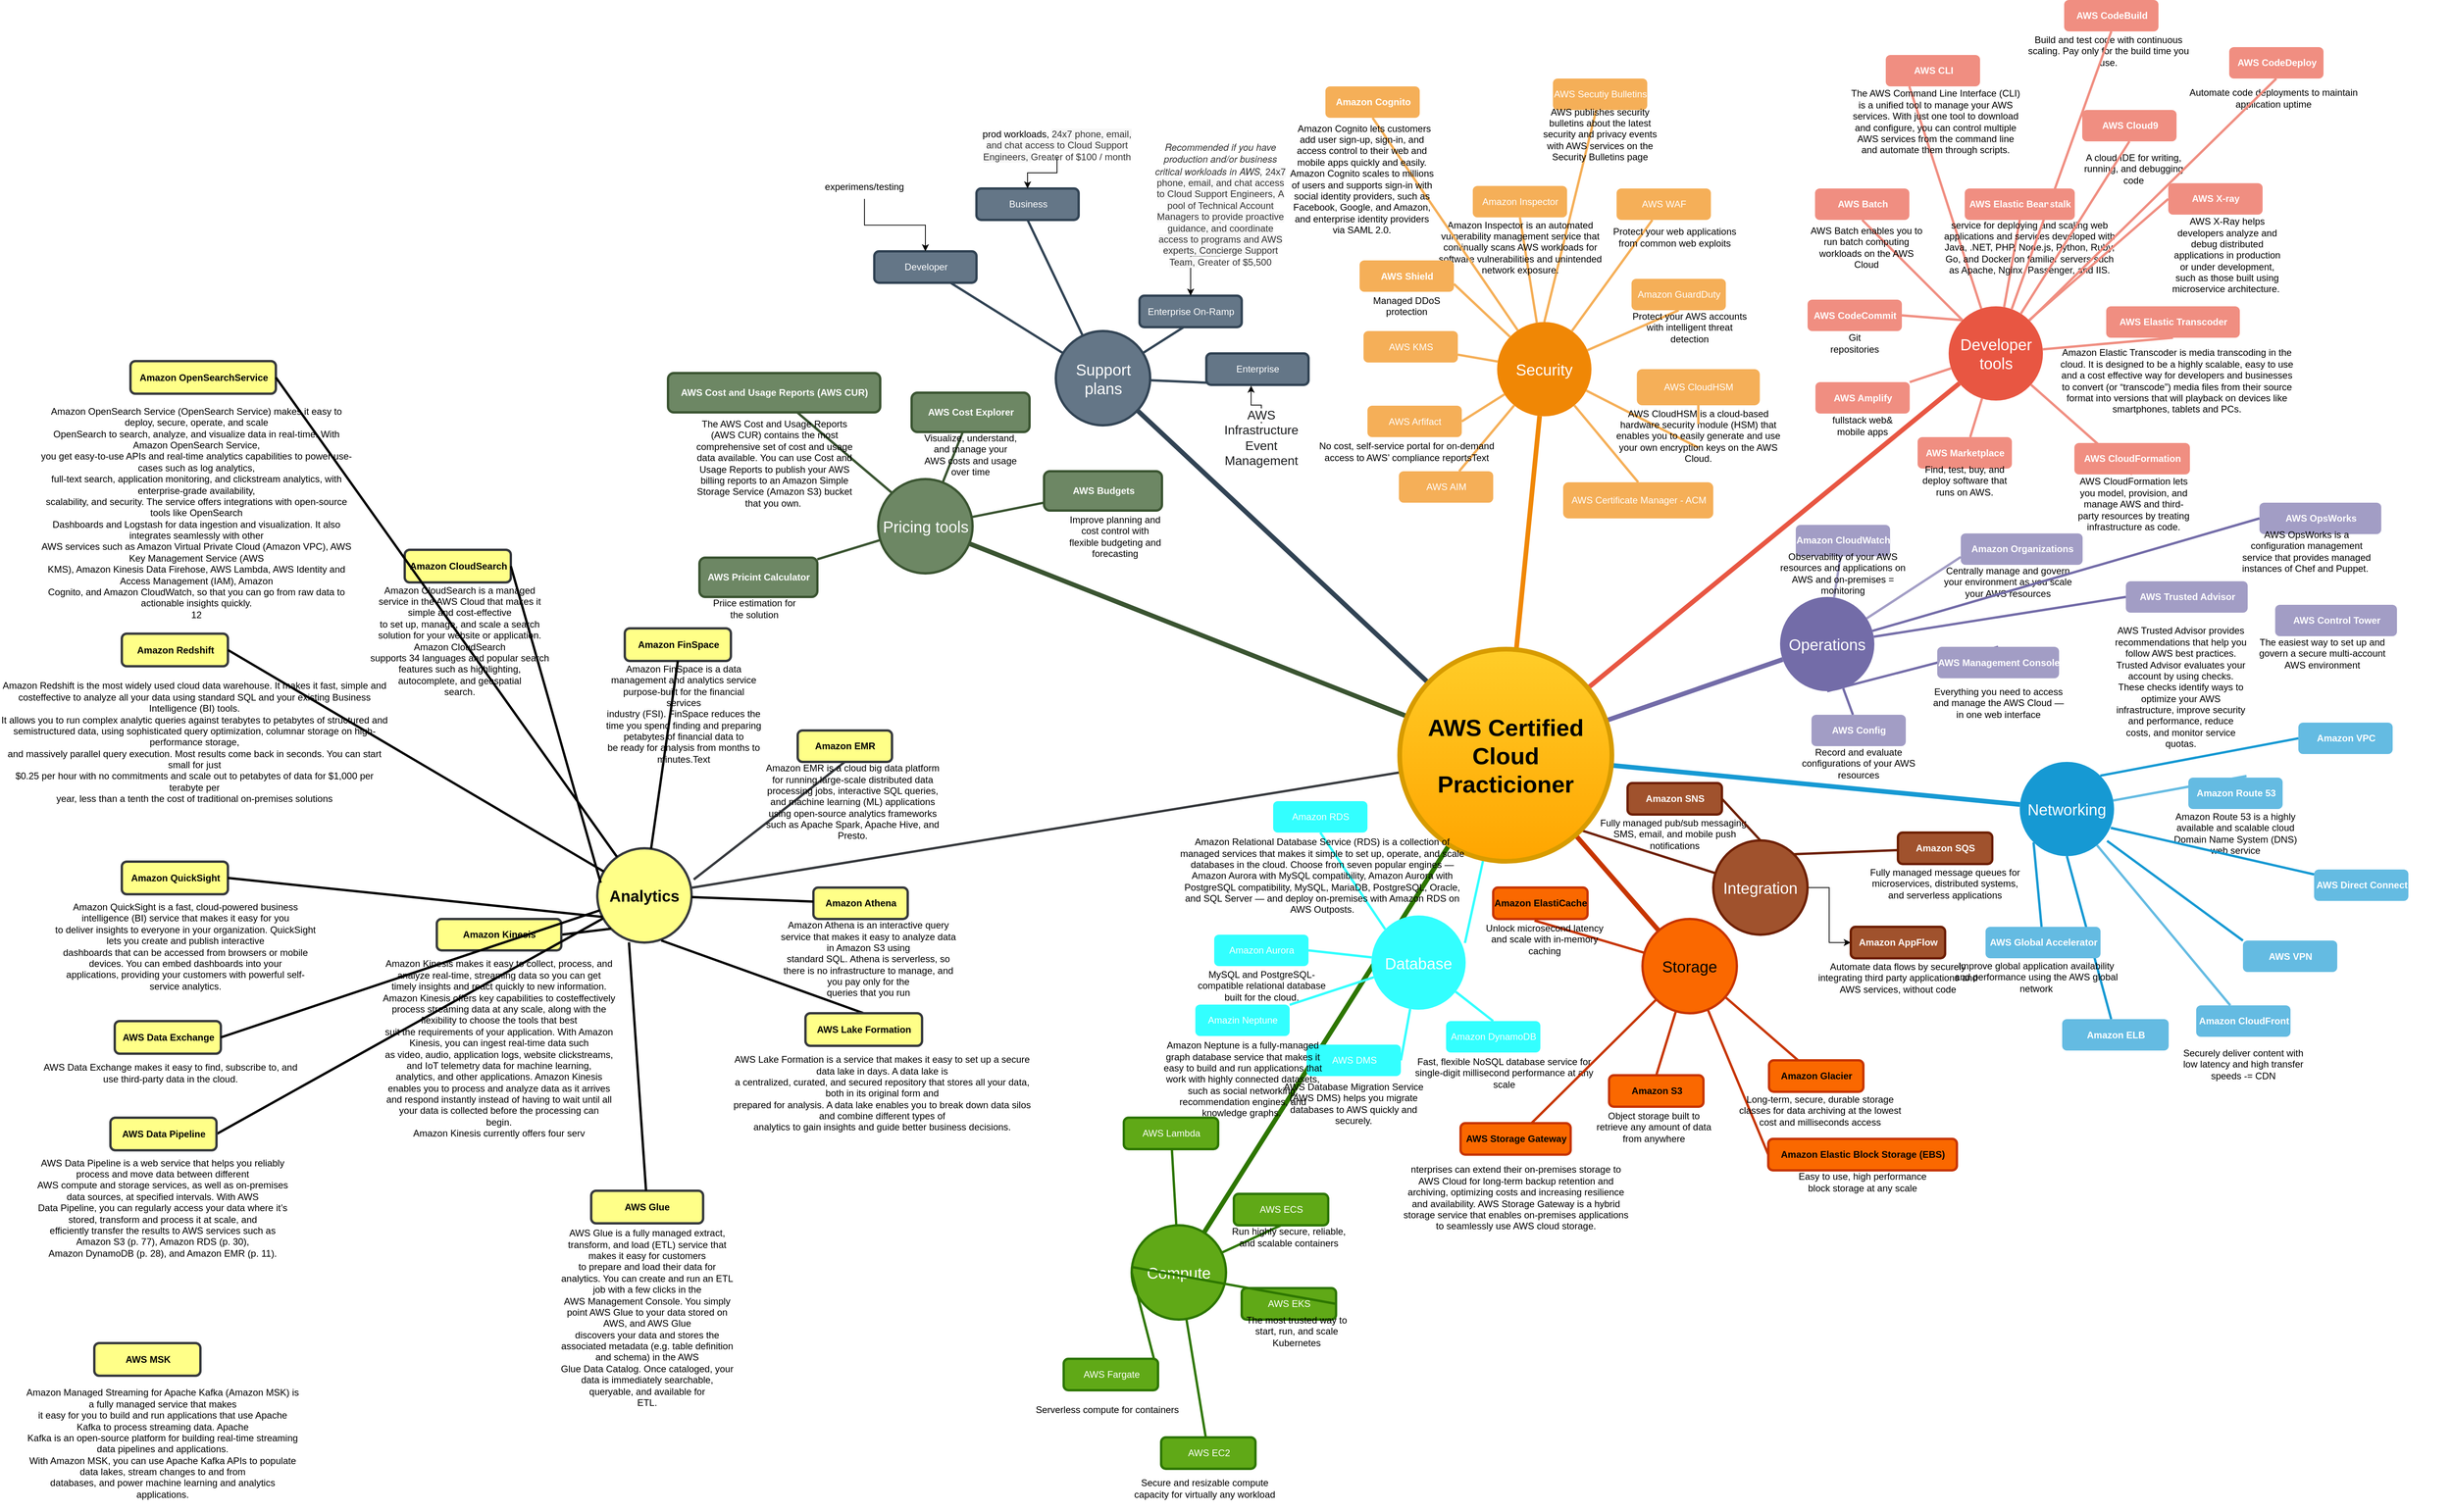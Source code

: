 <mxfile version="17.5.0" type="github">
  <diagram id="6a731a19-8d31-9384-78a2-239565b7b9f0" name="Page-1">
    <mxGraphModel dx="2842" dy="1752" grid="1" gridSize="10" guides="1" tooltips="1" connect="1" arrows="1" fold="1" page="1" pageScale="1" pageWidth="1169" pageHeight="827" background="none" math="0" shadow="0">
      <root>
        <mxCell id="0" />
        <mxCell id="1" parent="0" />
        <mxCell id="1350" value="Support&lt;br&gt;plans" style="ellipse;whiteSpace=wrap;html=1;shadow=0;fontFamily=Helvetica;fontSize=20;fontColor=#ffffff;align=center;strokeWidth=3;fillColor=#647687;strokeColor=#314354;" parent="1" vertex="1">
          <mxGeometry x="523.5" y="271.5" width="120" height="120" as="geometry" />
        </mxCell>
        <mxCell id="kRNzgPM9W05sCUSI7VgW-1550" style="rounded=0;orthogonalLoop=1;jettySize=auto;html=1;exitX=0.5;exitY=0;exitDx=0;exitDy=0;endArrow=none;endFill=0;strokeWidth=3;strokeColor=#F5AF58;" parent="1" source="1351" target="kRNzgPM9W05sCUSI7VgW-1546" edge="1">
          <mxGeometry relative="1" as="geometry" />
        </mxCell>
        <mxCell id="1351" value="Security" style="ellipse;whiteSpace=wrap;html=1;shadow=0;fontFamily=Helvetica;fontSize=20;fontColor=#FFFFFF;align=center;strokeWidth=3;fillColor=#F08705;strokeColor=none;gradientColor=none;" parent="1" vertex="1">
          <mxGeometry x="1085" y="260" width="120" height="120" as="geometry" />
        </mxCell>
        <mxCell id="P4CbewZ5qaZaSDbY6l-O-1546" style="rounded=0;orthogonalLoop=1;jettySize=auto;html=1;exitX=0;exitY=0;exitDx=0;exitDy=0;entryX=1;entryY=0.5;entryDx=0;entryDy=0;endArrow=none;endFill=0;startArrow=none;startFill=0;strokeColor=#F08E81;strokeWidth=3;" parent="1" source="1352" target="P4CbewZ5qaZaSDbY6l-O-1542" edge="1">
          <mxGeometry relative="1" as="geometry" />
        </mxCell>
        <mxCell id="JDsN5YcXbBO9Q6KNKqnr-1652" style="edgeStyle=none;rounded=0;orthogonalLoop=1;jettySize=auto;html=1;entryX=0.25;entryY=1;entryDx=0;entryDy=0;endArrow=none;endFill=0;strokeColor=#F08E81;strokeWidth=3;" parent="1" source="1352" target="JDsN5YcXbBO9Q6KNKqnr-1647" edge="1">
          <mxGeometry relative="1" as="geometry" />
        </mxCell>
        <mxCell id="1352" value="Developer tools" style="ellipse;whiteSpace=wrap;html=1;shadow=0;fontFamily=Helvetica;fontSize=20;fontColor=#FFFFFF;align=center;strokeWidth=3;fillColor=#E85642;strokeColor=none;" parent="1" vertex="1">
          <mxGeometry x="1659.5" y="240" width="120" height="120" as="geometry" />
        </mxCell>
        <mxCell id="JDsN5YcXbBO9Q6KNKqnr-1604" style="edgeStyle=none;rounded=0;orthogonalLoop=1;jettySize=auto;html=1;exitX=1;exitY=0;exitDx=0;exitDy=0;entryX=0;entryY=0.5;entryDx=0;entryDy=0;strokeColor=#1699D3;strokeWidth=3;endArrow=none;endFill=0;" parent="1" source="1353" target="JDsN5YcXbBO9Q6KNKqnr-1603" edge="1">
          <mxGeometry relative="1" as="geometry" />
        </mxCell>
        <mxCell id="JDsN5YcXbBO9Q6KNKqnr-1609" style="edgeStyle=none;rounded=0;orthogonalLoop=1;jettySize=auto;html=1;exitX=0.5;exitY=1;exitDx=0;exitDy=0;strokeColor=#1699D3;strokeWidth=3;endArrow=none;endFill=0;" parent="1" source="1353" target="JDsN5YcXbBO9Q6KNKqnr-1608" edge="1">
          <mxGeometry relative="1" as="geometry" />
        </mxCell>
        <mxCell id="JDsN5YcXbBO9Q6KNKqnr-1638" style="edgeStyle=none;rounded=0;orthogonalLoop=1;jettySize=auto;html=1;exitX=0;exitY=1;exitDx=0;exitDy=0;endArrow=none;endFill=0;strokeColor=#1699D3;strokeWidth=3;" parent="1" source="1353" target="JDsN5YcXbBO9Q6KNKqnr-1635" edge="1">
          <mxGeometry relative="1" as="geometry" />
        </mxCell>
        <mxCell id="1353" value="Networking" style="ellipse;whiteSpace=wrap;html=1;shadow=0;fontFamily=Helvetica;fontSize=20;fontColor=#FFFFFF;align=center;strokeWidth=3;fillColor=#1699D3;strokeColor=none;" parent="1" vertex="1">
          <mxGeometry x="1750" y="820" width="120" height="120" as="geometry" />
        </mxCell>
        <mxCell id="P4CbewZ5qaZaSDbY6l-O-1590" style="edgeStyle=none;rounded=0;orthogonalLoop=1;jettySize=auto;html=1;entryX=0;entryY=0.75;entryDx=0;entryDy=0;startArrow=none;startFill=0;endArrow=none;endFill=0;strokeColor=#A29DC5;strokeWidth=3;" parent="1" source="1354" target="P4CbewZ5qaZaSDbY6l-O-1588" edge="1">
          <mxGeometry relative="1" as="geometry" />
        </mxCell>
        <mxCell id="P4CbewZ5qaZaSDbY6l-O-1644" style="edgeStyle=none;rounded=0;orthogonalLoop=1;jettySize=auto;html=1;entryX=0;entryY=0.5;entryDx=0;entryDy=0;startArrow=none;startFill=0;endArrow=none;endFill=0;strokeColor=#736CA8;strokeWidth=3;" parent="1" source="1354" target="P4CbewZ5qaZaSDbY6l-O-1642" edge="1">
          <mxGeometry relative="1" as="geometry" />
        </mxCell>
        <mxCell id="P4CbewZ5qaZaSDbY6l-O-1665" style="edgeStyle=none;rounded=0;orthogonalLoop=1;jettySize=auto;html=1;exitX=0.5;exitY=1;exitDx=0;exitDy=0;entryX=0.5;entryY=0;entryDx=0;entryDy=0;startArrow=none;startFill=0;endArrow=none;endFill=0;strokeColor=#736CA8;strokeWidth=3;" parent="1" source="1354" target="P4CbewZ5qaZaSDbY6l-O-1663" edge="1">
          <mxGeometry relative="1" as="geometry" />
        </mxCell>
        <mxCell id="JDsN5YcXbBO9Q6KNKqnr-1613" style="edgeStyle=none;rounded=0;orthogonalLoop=1;jettySize=auto;html=1;endArrow=none;endFill=0;strokeColor=#736CA8;strokeWidth=3;" parent="1" source="1354" target="JDsN5YcXbBO9Q6KNKqnr-1611" edge="1">
          <mxGeometry relative="1" as="geometry" />
        </mxCell>
        <mxCell id="1354" value="Operations" style="ellipse;whiteSpace=wrap;html=1;shadow=0;fontFamily=Helvetica;fontSize=20;fontColor=#FFFFFF;align=center;strokeWidth=3;fillColor=#736CA8;strokeColor=none;" parent="1" vertex="1">
          <mxGeometry x="1445" y="610" width="120" height="120" as="geometry" />
        </mxCell>
        <mxCell id="1355" value="Storage" style="ellipse;whiteSpace=wrap;html=1;shadow=0;fontFamily=Helvetica;fontSize=20;fontColor=#000000;align=center;strokeWidth=3;fillColor=#fa6800;strokeColor=#C73500;" parent="1" vertex="1">
          <mxGeometry x="1270" y="1020" width="120" height="120" as="geometry" />
        </mxCell>
        <mxCell id="P4CbewZ5qaZaSDbY6l-O-1652" style="edgeStyle=none;rounded=0;orthogonalLoop=1;jettySize=auto;html=1;startArrow=none;startFill=0;endArrow=none;endFill=0;strokeColor=#3A5431;strokeWidth=3;fillColor=#6d8764;" parent="1" source="1356" target="P4CbewZ5qaZaSDbY6l-O-1650" edge="1">
          <mxGeometry relative="1" as="geometry" />
        </mxCell>
        <mxCell id="P4CbewZ5qaZaSDbY6l-O-1672" style="edgeStyle=none;rounded=0;orthogonalLoop=1;jettySize=auto;html=1;exitX=0;exitY=0;exitDx=0;exitDy=0;startArrow=none;startFill=0;endArrow=none;endFill=0;strokeColor=#3A5431;strokeWidth=3;fillColor=#6d8764;" parent="1" source="1356" target="P4CbewZ5qaZaSDbY6l-O-1667" edge="1">
          <mxGeometry relative="1" as="geometry" />
        </mxCell>
        <mxCell id="1357" value="AWS AIM" style="rounded=1;fillColor=#f5af58;strokeColor=none;strokeWidth=3;shadow=0;html=1;fontColor=#FFFFFF;" parent="1" vertex="1">
          <mxGeometry x="960" y="450" width="120" height="40" as="geometry" />
        </mxCell>
        <mxCell id="1359" style="endArrow=none;strokeWidth=6;strokeColor=#314354;html=1;fillColor=#647687;" parent="1" source="1515" target="1350" edge="1">
          <mxGeometry relative="1" as="geometry" />
        </mxCell>
        <mxCell id="1360" style="endArrow=none;strokeWidth=6;strokeColor=#f08705;html=1;" parent="1" source="1515" target="1351" edge="1">
          <mxGeometry relative="1" as="geometry" />
        </mxCell>
        <mxCell id="1361" style="endArrow=none;strokeWidth=6;strokeColor=#E85642;html=1;" parent="1" source="1515" target="1352" edge="1">
          <mxGeometry relative="1" as="geometry" />
        </mxCell>
        <mxCell id="1362" style="endArrow=none;strokeWidth=6;strokeColor=#1699D3;html=1;" parent="1" source="1515" target="1353" edge="1">
          <mxGeometry relative="1" as="geometry" />
        </mxCell>
        <mxCell id="1363" style="endArrow=none;strokeWidth=6;strokeColor=#2D7600;html=1;fillColor=#60a917;" parent="1" source="1515" target="1516" edge="1">
          <mxGeometry relative="1" as="geometry" />
        </mxCell>
        <mxCell id="1364" style="endArrow=none;strokeWidth=6;strokeColor=#736ca8;html=1;" parent="1" source="1515" target="1354" edge="1">
          <mxGeometry relative="1" as="geometry" />
        </mxCell>
        <mxCell id="1365" value="" style="edgeStyle=none;endArrow=none;strokeWidth=6;strokeColor=#C73500;html=1;fillColor=#fa6800;" parent="1" source="1515" target="1355" edge="1">
          <mxGeometry x="181" y="226.5" width="100" height="100" as="geometry">
            <mxPoint x="181" y="326.5" as="sourcePoint" />
            <mxPoint x="281" y="226.5" as="targetPoint" />
          </mxGeometry>
        </mxCell>
        <mxCell id="1366" value="" style="edgeStyle=none;endArrow=none;strokeWidth=6;strokeColor=#3A5431;html=1;fillColor=#6d8764;" parent="1" source="1515" target="1356" edge="1">
          <mxGeometry x="181" y="226.5" width="100" height="100" as="geometry">
            <mxPoint x="181" y="326.5" as="sourcePoint" />
            <mxPoint x="281" y="226.5" as="targetPoint" />
          </mxGeometry>
        </mxCell>
        <mxCell id="1372" value="Developer" style="rounded=1;fillColor=#647687;strokeColor=#314354;strokeWidth=3;shadow=0;html=1;fontColor=#ffffff;" parent="1" vertex="1">
          <mxGeometry x="292.5" y="170" width="130" height="40" as="geometry" />
        </mxCell>
        <mxCell id="1384" value="" style="edgeStyle=none;endArrow=none;strokeWidth=3;strokeColor=#314354;html=1;fillColor=#647687;" parent="1" source="1350" target="1372" edge="1">
          <mxGeometry x="-221.5" y="56.5" width="100" height="100" as="geometry">
            <mxPoint x="-221.5" y="156.5" as="sourcePoint" />
            <mxPoint x="-121.5" y="56.5" as="targetPoint" />
          </mxGeometry>
        </mxCell>
        <mxCell id="1385" value="" style="edgeStyle=none;endArrow=none;strokeWidth=3;strokeColor=#314354;html=1;entryX=0.5;entryY=1;entryDx=0;entryDy=0;fillColor=#647687;" parent="1" source="1350" target="JDsN5YcXbBO9Q6KNKqnr-1544" edge="1">
          <mxGeometry x="-221.5" y="56.5" width="100" height="100" as="geometry">
            <mxPoint x="-221.5" y="156.5" as="sourcePoint" />
            <mxPoint x="662.591" y="186.5" as="targetPoint" />
          </mxGeometry>
        </mxCell>
        <mxCell id="1386" value="" style="edgeStyle=none;endArrow=none;strokeWidth=3;strokeColor=#314354;html=1;entryX=0.438;entryY=0.988;entryDx=0;entryDy=0;entryPerimeter=0;fillColor=#647687;" parent="1" source="1350" target="JDsN5YcXbBO9Q6KNKqnr-1545" edge="1">
          <mxGeometry x="-221.5" y="56.5" width="100" height="100" as="geometry">
            <mxPoint x="-221.5" y="156.5" as="sourcePoint" />
            <mxPoint x="700.881" y="246.5" as="targetPoint" />
          </mxGeometry>
        </mxCell>
        <mxCell id="1387" value="" style="edgeStyle=none;endArrow=none;strokeWidth=3;strokeColor=#314354;html=1;entryX=0.5;entryY=1;entryDx=0;entryDy=0;fillColor=#647687;" parent="1" source="1350" target="JDsN5YcXbBO9Q6KNKqnr-1546" edge="1">
          <mxGeometry x="-221.5" y="56.5" width="100" height="100" as="geometry">
            <mxPoint x="-221.5" y="156.5" as="sourcePoint" />
            <mxPoint x="698.5" y="302.75" as="targetPoint" />
          </mxGeometry>
        </mxCell>
        <mxCell id="1399" value="" style="edgeStyle=none;endArrow=none;strokeWidth=3;strokeColor=#F5AF58;html=1;" parent="1" source="1351" target="1357" edge="1">
          <mxGeometry x="3.5" y="21.5" width="100" height="100" as="geometry">
            <mxPoint x="3.5" y="121.5" as="sourcePoint" />
            <mxPoint x="103.5" y="21.5" as="targetPoint" />
          </mxGeometry>
        </mxCell>
        <mxCell id="1400" value="" style="edgeStyle=none;endArrow=none;strokeWidth=3;strokeColor=#F5AF58;html=1;entryX=1;entryY=0.5;entryDx=0;entryDy=0;" parent="1" source="1351" target="XBXUHwZQsRKUEbLr382d-1542" edge="1">
          <mxGeometry x="3.5" y="21.5" width="100" height="100" as="geometry">
            <mxPoint x="3.5" y="121.5" as="sourcePoint" />
            <mxPoint x="1033.5" y="342.553" as="targetPoint" />
          </mxGeometry>
        </mxCell>
        <mxCell id="1401" value="" style="edgeStyle=none;endArrow=none;strokeWidth=3;strokeColor=#F5AF58;html=1;" parent="1" source="1351" target="Go3iSsEfG03xtx_T8QIx-1542" edge="1">
          <mxGeometry x="3.5" y="21.5" width="100" height="100" as="geometry">
            <mxPoint x="3.5" y="121.5" as="sourcePoint" />
            <mxPoint x="1023.5" y="294.5" as="targetPoint" />
          </mxGeometry>
        </mxCell>
        <mxCell id="1402" value="" style="edgeStyle=none;endArrow=none;strokeWidth=3;strokeColor=#F5AF58;html=1;entryX=1;entryY=0.75;entryDx=0;entryDy=0;" parent="1" source="1351" target="P4CbewZ5qaZaSDbY6l-O-1575" edge="1">
          <mxGeometry x="3.5" y="21.5" width="100" height="100" as="geometry">
            <mxPoint x="3.5" y="121.5" as="sourcePoint" />
            <mxPoint x="1028.5" y="241.5" as="targetPoint" />
          </mxGeometry>
        </mxCell>
        <mxCell id="1403" value="" style="edgeStyle=none;endArrow=none;strokeWidth=3;strokeColor=#F5AF58;html=1;entryX=0.5;entryY=1;entryDx=0;entryDy=0;" parent="1" source="1351" target="P4CbewZ5qaZaSDbY6l-O-1638" edge="1">
          <mxGeometry x="3.5" y="21.5" width="100" height="100" as="geometry">
            <mxPoint x="3.5" y="121.5" as="sourcePoint" />
            <mxPoint x="1043.5" y="181.5" as="targetPoint" />
          </mxGeometry>
        </mxCell>
        <mxCell id="1404" value="" style="edgeStyle=none;endArrow=none;strokeWidth=3;strokeColor=#F5AF58;html=1;" parent="1" source="1351" target="P4CbewZ5qaZaSDbY6l-O-1578" edge="1">
          <mxGeometry x="3.5" y="21.5" width="100" height="100" as="geometry">
            <mxPoint x="3.5" y="121.5" as="sourcePoint" />
            <mxPoint x="1100.5" y="121.5" as="targetPoint" />
          </mxGeometry>
        </mxCell>
        <mxCell id="1405" value="" style="edgeStyle=none;endArrow=none;strokeWidth=3;strokeColor=#F5AF58;html=1;entryX=0.5;entryY=1;entryDx=0;entryDy=0;" parent="1" source="1351" target="P4CbewZ5qaZaSDbY6l-O-1599" edge="1">
          <mxGeometry x="3.5" y="21.5" width="100" height="100" as="geometry">
            <mxPoint x="3.5" y="121.5" as="sourcePoint" />
            <mxPoint x="1217.5" y="121.5" as="targetPoint" />
          </mxGeometry>
        </mxCell>
        <mxCell id="1410" value="" style="edgeStyle=none;endArrow=none;strokeWidth=3;strokeColor=#F5AF58;html=1;entryX=0.5;entryY=0;entryDx=0;entryDy=0;" parent="1" source="1351" target="P4CbewZ5qaZaSDbY6l-O-1608" edge="1">
          <mxGeometry x="3.5" y="21.5" width="100" height="100" as="geometry">
            <mxPoint x="3.5" y="121.5" as="sourcePoint" />
            <mxPoint x="1276" y="401.5" as="targetPoint" />
          </mxGeometry>
        </mxCell>
        <mxCell id="1423" value="" style="edgeStyle=none;endArrow=none;strokeWidth=3;strokeColor=#F08E81;html=1;entryX=0.558;entryY=0;entryDx=0;entryDy=0;entryPerimeter=0;" parent="1" source="1352" target="P4CbewZ5qaZaSDbY6l-O-1606" edge="1">
          <mxGeometry x="31" y="106.5" width="100" height="100" as="geometry">
            <mxPoint x="31" y="206.5" as="sourcePoint" />
            <mxPoint x="1686" y="516.5" as="targetPoint" />
          </mxGeometry>
        </mxCell>
        <mxCell id="1424" value="" style="edgeStyle=none;endArrow=none;strokeWidth=3;strokeColor=#F08E81;html=1;" parent="1" source="1352" target="1413" edge="1">
          <mxGeometry x="31" y="106.5" width="100" height="100" as="geometry">
            <mxPoint x="31" y="206.5" as="sourcePoint" />
            <mxPoint x="131" y="106.5" as="targetPoint" />
          </mxGeometry>
        </mxCell>
        <mxCell id="1427" value="" style="edgeStyle=none;endArrow=none;strokeWidth=3;strokeColor=#F08E81;html=1;entryX=0.5;entryY=1;entryDx=0;entryDy=0;" parent="1" source="1352" target="P4CbewZ5qaZaSDbY6l-O-1592" edge="1">
          <mxGeometry x="31" y="106.5" width="100" height="100" as="geometry">
            <mxPoint x="31" y="206.5" as="sourcePoint" />
            <mxPoint x="1699" y="261.5" as="targetPoint" />
          </mxGeometry>
        </mxCell>
        <mxCell id="1428" value="" style="edgeStyle=none;endArrow=none;strokeWidth=3;strokeColor=#F08E81;html=1;entryX=0.5;entryY=1;entryDx=0;entryDy=0;" parent="1" source="1352" target="P4CbewZ5qaZaSDbY6l-O-1584" edge="1">
          <mxGeometry x="31" y="106.5" width="100" height="100" as="geometry">
            <mxPoint x="31" y="206.5" as="sourcePoint" />
            <mxPoint x="1820.348" y="206.5" as="targetPoint" />
          </mxGeometry>
        </mxCell>
        <mxCell id="1429" value="" style="edgeStyle=none;endArrow=none;strokeWidth=3;strokeColor=#F08E81;html=1;entryX=0.5;entryY=1;entryDx=0;entryDy=0;" parent="1" source="1352" target="P4CbewZ5qaZaSDbY6l-O-1615" edge="1">
          <mxGeometry x="31" y="106.5" width="100" height="100" as="geometry">
            <mxPoint x="31" y="206.5" as="sourcePoint" />
            <mxPoint x="1898.931" y="291.5" as="targetPoint" />
          </mxGeometry>
        </mxCell>
        <mxCell id="1430" value="" style="edgeStyle=none;endArrow=none;strokeWidth=3;strokeColor=#F08E81;html=1;entryX=0.5;entryY=1;entryDx=0;entryDy=0;" parent="1" source="1352" target="P4CbewZ5qaZaSDbY6l-O-1660" edge="1">
          <mxGeometry x="31" y="106.5" width="100" height="100" as="geometry">
            <mxPoint x="31" y="206.5" as="sourcePoint" />
            <mxPoint x="1918.667" y="361.5" as="targetPoint" />
          </mxGeometry>
        </mxCell>
        <mxCell id="1454" value="" style="edgeStyle=none;endArrow=none;strokeWidth=3;strokeColor=#64BBE2;html=1;entryX=0.617;entryY=-0.05;entryDx=0;entryDy=0;entryPerimeter=0;" parent="1" source="1353" target="P4CbewZ5qaZaSDbY6l-O-1622" edge="1">
          <mxGeometry x="-24" y="196.5" width="100" height="100" as="geometry">
            <mxPoint x="-24" y="296.5" as="sourcePoint" />
            <mxPoint x="2035.706" y="1016.5" as="targetPoint" />
          </mxGeometry>
        </mxCell>
        <mxCell id="1456" value="" style="edgeStyle=none;endArrow=none;strokeWidth=3;strokeColor=#64BBE2;html=1;" parent="1" source="1353" target="1445" edge="1">
          <mxGeometry x="-24" y="196.5" width="100" height="100" as="geometry">
            <mxPoint x="-24" y="296.5" as="sourcePoint" />
            <mxPoint x="76" y="196.5" as="targetPoint" />
          </mxGeometry>
        </mxCell>
        <mxCell id="1463" value="" style="edgeStyle=none;endArrow=none;strokeWidth=3;strokeColor=#A29DC5;html=1;" parent="1" source="1354" target="1460" edge="1">
          <mxGeometry x="251" y="-103.5" width="100" height="100" as="geometry">
            <mxPoint x="251" y="-3.5" as="sourcePoint" />
            <mxPoint x="351" y="-103.5" as="targetPoint" />
          </mxGeometry>
        </mxCell>
        <mxCell id="1479" value="" style="edgeStyle=none;endArrow=none;strokeWidth=3;strokeColor=#C73500;html=1;fillColor=#fa6800;" parent="1" source="1355" target="1478" edge="1">
          <mxGeometry x="243.5" y="39" width="100" height="100" as="geometry">
            <mxPoint x="243.5" y="139" as="sourcePoint" />
            <mxPoint x="343.5" y="39" as="targetPoint" />
          </mxGeometry>
        </mxCell>
        <mxCell id="1482" value="" style="edgeStyle=none;endArrow=none;strokeWidth=3;strokeColor=#C73500;html=1;entryX=0;entryY=0.5;entryDx=0;entryDy=0;fillColor=#fa6800;" parent="1" source="1355" target="P4CbewZ5qaZaSDbY6l-O-1566" edge="1">
          <mxGeometry x="243.5" y="39" width="100" height="100" as="geometry">
            <mxPoint x="243.5" y="139" as="sourcePoint" />
            <mxPoint x="1349.3" y="1411.5" as="targetPoint" />
          </mxGeometry>
        </mxCell>
        <mxCell id="1485" value="" style="edgeStyle=none;endArrow=none;strokeWidth=3;strokeColor=#C73500;html=1;entryX=0.5;entryY=0;entryDx=0;entryDy=0;fillColor=#fa6800;" parent="1" source="1355" target="P4CbewZ5qaZaSDbY6l-O-1655" edge="1">
          <mxGeometry x="243.5" y="39" width="100" height="100" as="geometry">
            <mxPoint x="243.5" y="139" as="sourcePoint" />
            <mxPoint x="1156.561" y="1471.5" as="targetPoint" />
          </mxGeometry>
        </mxCell>
        <mxCell id="1489" value="" style="edgeStyle=none;endArrow=none;strokeWidth=3;strokeColor=#C73500;html=1;entryX=0.438;entryY=1.05;entryDx=0;entryDy=0;entryPerimeter=0;fillColor=#fa6800;" parent="1" source="1355" target="P4CbewZ5qaZaSDbY6l-O-1572" edge="1">
          <mxGeometry x="243.5" y="39" width="100" height="100" as="geometry">
            <mxPoint x="243.5" y="139" as="sourcePoint" />
            <mxPoint x="1107.786" y="1249" as="targetPoint" />
          </mxGeometry>
        </mxCell>
        <mxCell id="1504" value="" style="edgeStyle=none;endArrow=none;strokeWidth=3;strokeColor=#3A5431;html=1;fillColor=#6d8764;" parent="1" source="1356" target="1491" edge="1">
          <mxGeometry x="188.5" y="51.5" width="100" height="100" as="geometry">
            <mxPoint x="188.5" y="151.5" as="sourcePoint" />
            <mxPoint x="288.5" y="51.5" as="targetPoint" />
          </mxGeometry>
        </mxCell>
        <mxCell id="1514" style="edgeStyle=orthogonalEdgeStyle;rounded=0;html=1;exitX=0.75;exitY=0;entryX=0.75;entryY=0;startArrow=none;startFill=0;endArrow=block;endFill=1;jettySize=auto;orthogonalLoop=1;strokeColor=#12aab5;strokeWidth=6;fontSize=20;fontColor=#2F5B7C;" parent="1" edge="1">
          <mxGeometry relative="1" as="geometry">
            <mxPoint x="1611" y="371.5" as="sourcePoint" />
            <mxPoint x="1611" y="371.5" as="targetPoint" />
          </mxGeometry>
        </mxCell>
        <mxCell id="P4CbewZ5qaZaSDbY6l-O-1629" style="edgeStyle=none;rounded=0;orthogonalLoop=1;jettySize=auto;html=1;exitX=1;exitY=1;exitDx=0;exitDy=0;startArrow=none;startFill=0;endArrow=none;endFill=0;strokeColor=#6D1F00;strokeWidth=3;fillColor=#a0522d;" parent="1" source="1515" target="P4CbewZ5qaZaSDbY6l-O-1628" edge="1">
          <mxGeometry relative="1" as="geometry" />
        </mxCell>
        <mxCell id="JDsN5YcXbBO9Q6KNKqnr-1563" style="rounded=0;orthogonalLoop=1;jettySize=auto;html=1;entryX=0.992;entryY=0.292;entryDx=0;entryDy=0;entryPerimeter=0;strokeColor=#33FFFF;strokeWidth=3;endArrow=none;endFill=0;" parent="1" source="1515" target="Go3iSsEfG03xtx_T8QIx-1543" edge="1">
          <mxGeometry relative="1" as="geometry" />
        </mxCell>
        <mxCell id="JDsN5YcXbBO9Q6KNKqnr-1654" style="edgeStyle=none;rounded=0;orthogonalLoop=1;jettySize=auto;html=1;endArrow=none;endFill=0;strokeColor=#36393d;strokeWidth=3;fillColor=#ffff88;" parent="1" source="1515" target="JDsN5YcXbBO9Q6KNKqnr-1653" edge="1">
          <mxGeometry relative="1" as="geometry" />
        </mxCell>
        <mxCell id="1515" value="AWS Certified Cloud &lt;br&gt;Practicioner" style="ellipse;whiteSpace=wrap;html=1;shadow=0;fontFamily=Helvetica;fontSize=30;align=center;strokeColor=#d79b00;strokeWidth=6;fillColor=#ffcd28;fontStyle=1;gradientColor=#ffa500;" parent="1" vertex="1">
          <mxGeometry x="961" y="676.5" width="270" height="270" as="geometry" />
        </mxCell>
        <mxCell id="1516" value="Compute" style="ellipse;whiteSpace=wrap;html=1;shadow=0;fontFamily=Helvetica;fontSize=20;fontColor=#ffffff;align=center;strokeWidth=3;fillColor=#60a917;strokeColor=#2D7600;" parent="1" vertex="1">
          <mxGeometry x="620" y="1410" width="120" height="120" as="geometry" />
        </mxCell>
        <mxCell id="1518" value="AWS Lambda" style="rounded=1;fillColor=#60a917;strokeColor=#2D7600;strokeWidth=3;shadow=0;html=1;fontColor=#ffffff;" parent="1" vertex="1">
          <mxGeometry x="610" y="1273" width="120" height="40" as="geometry" />
        </mxCell>
        <mxCell id="1528" value="" style="edgeStyle=none;endArrow=none;strokeWidth=3;strokeColor=#2D7600;html=1;entryX=0.5;entryY=1;entryDx=0;entryDy=0;fillColor=#60a917;" parent="1" source="1516" target="P4CbewZ5qaZaSDbY6l-O-1595" edge="1">
          <mxGeometry x="-1558" y="-87.5" width="100" height="100" as="geometry">
            <mxPoint x="-1558" y="12.5" as="sourcePoint" />
            <mxPoint x="217.714" y="877.5" as="targetPoint" />
          </mxGeometry>
        </mxCell>
        <mxCell id="1530" value="" style="edgeStyle=none;endArrow=none;strokeWidth=3;strokeColor=#2D7600;html=1;fillColor=#60a917;" parent="1" source="1516" target="1518" edge="1">
          <mxGeometry x="-1558" y="-87.5" width="100" height="100" as="geometry">
            <mxPoint x="-1558" y="12.5" as="sourcePoint" />
            <mxPoint x="-1458" y="-87.5" as="targetPoint" />
          </mxGeometry>
        </mxCell>
        <mxCell id="1539" value="" style="edgeStyle=none;endArrow=none;strokeWidth=3;strokeColor=#2D7600;html=1;fillColor=#60a917;" parent="1" source="1516" target="P4CbewZ5qaZaSDbY6l-O-1619" edge="1">
          <mxGeometry x="-1558" y="-87.5" width="100" height="100" as="geometry">
            <mxPoint x="-1558" y="12.5" as="sourcePoint" />
            <mxPoint x="97" y="1028.773" as="targetPoint" />
          </mxGeometry>
        </mxCell>
        <mxCell id="1542" style="edgeStyle=none;rounded=0;html=1;exitX=0.5;exitY=1;endArrow=none;endFill=0;jettySize=auto;orthogonalLoop=1;strokeColor=#736CA8;strokeWidth=2;fillColor=#64bbe2;fontSize=20;fontColor=#23445D;" parent="1" edge="1">
          <mxGeometry relative="1" as="geometry">
            <mxPoint x="137" y="771.5" as="sourcePoint" />
            <mxPoint x="137" y="771.5" as="targetPoint" />
          </mxGeometry>
        </mxCell>
        <mxCell id="Go3iSsEfG03xtx_T8QIx-1542" value="AWS KMS" style="rounded=1;fillColor=#f5af58;strokeColor=none;strokeWidth=3;shadow=0;html=1;fontColor=#FFFFFF;" parent="1" vertex="1">
          <mxGeometry x="915" y="271.5" width="120" height="40" as="geometry" />
        </mxCell>
        <mxCell id="P4CbewZ5qaZaSDbY6l-O-1625" style="edgeStyle=none;rounded=0;orthogonalLoop=1;jettySize=auto;html=1;entryX=0.5;entryY=0;entryDx=0;entryDy=0;startArrow=none;startFill=0;endArrow=none;endFill=0;strokeColor=#33FFFF;strokeWidth=3;" parent="1" source="Go3iSsEfG03xtx_T8QIx-1543" target="P4CbewZ5qaZaSDbY6l-O-1624" edge="1">
          <mxGeometry relative="1" as="geometry" />
        </mxCell>
        <mxCell id="P4CbewZ5qaZaSDbY6l-O-1635" style="edgeStyle=none;rounded=0;orthogonalLoop=1;jettySize=auto;html=1;entryX=1;entryY=0.5;entryDx=0;entryDy=0;startArrow=none;startFill=0;endArrow=none;endFill=0;strokeColor=#33FFFF;strokeWidth=3;" parent="1" source="Go3iSsEfG03xtx_T8QIx-1543" target="P4CbewZ5qaZaSDbY6l-O-1634" edge="1">
          <mxGeometry relative="1" as="geometry" />
        </mxCell>
        <mxCell id="P4CbewZ5qaZaSDbY6l-O-1548" value="" style="group" parent="1" vertex="1" connectable="0">
          <mxGeometry x="1480" y="231.5" width="120" height="70" as="geometry" />
        </mxCell>
        <mxCell id="P4CbewZ5qaZaSDbY6l-O-1542" value="AWS CodeCommit" style="rounded=1;fillColor=#f08e81;strokeColor=none;strokeWidth=3;shadow=0;html=1;fontColor=#FFFFFF;fontStyle=1" parent="P4CbewZ5qaZaSDbY6l-O-1548" vertex="1">
          <mxGeometry width="120" height="40" as="geometry" />
        </mxCell>
        <mxCell id="P4CbewZ5qaZaSDbY6l-O-1547" value="Git repositories" style="text;html=1;strokeColor=none;fillColor=none;align=center;verticalAlign=middle;whiteSpace=wrap;rounded=0;" parent="P4CbewZ5qaZaSDbY6l-O-1548" vertex="1">
          <mxGeometry x="30" y="40" width="60" height="30" as="geometry" />
        </mxCell>
        <mxCell id="P4CbewZ5qaZaSDbY6l-O-1551" value="" style="group" parent="1" vertex="1" connectable="0">
          <mxGeometry x="1490" y="336.5" width="120" height="70" as="geometry" />
        </mxCell>
        <mxCell id="1413" value="AWS Amplify" style="rounded=1;fillColor=#f08e81;strokeColor=none;strokeWidth=3;shadow=0;html=1;fontColor=#FFFFFF;fontStyle=1" parent="P4CbewZ5qaZaSDbY6l-O-1551" vertex="1">
          <mxGeometry width="120" height="40" as="geometry" />
        </mxCell>
        <mxCell id="P4CbewZ5qaZaSDbY6l-O-1550" value="fullstack web&amp;amp; mobile apps" style="text;html=1;strokeColor=none;fillColor=none;align=center;verticalAlign=middle;whiteSpace=wrap;rounded=0;" parent="P4CbewZ5qaZaSDbY6l-O-1551" vertex="1">
          <mxGeometry x="5" y="40" width="110" height="30" as="geometry" />
        </mxCell>
        <mxCell id="P4CbewZ5qaZaSDbY6l-O-1553" value="" style="group" parent="1" vertex="1" connectable="0">
          <mxGeometry x="70" y="560" width="150" height="80" as="geometry" />
        </mxCell>
        <mxCell id="1491" value="AWS Pricint Calculator" style="rounded=1;fillColor=#6d8764;strokeColor=#3A5431;strokeWidth=3;shadow=0;html=1;fontColor=#ffffff;fontStyle=1" parent="P4CbewZ5qaZaSDbY6l-O-1553" vertex="1">
          <mxGeometry width="150" height="50" as="geometry" />
        </mxCell>
        <mxCell id="P4CbewZ5qaZaSDbY6l-O-1552" value="Priice estimation for the solution" style="text;html=1;strokeColor=none;fillColor=none;align=center;verticalAlign=middle;whiteSpace=wrap;rounded=0;" parent="P4CbewZ5qaZaSDbY6l-O-1553" vertex="1">
          <mxGeometry x="10" y="50" width="120" height="30" as="geometry" />
        </mxCell>
        <mxCell id="P4CbewZ5qaZaSDbY6l-O-1559" value="" style="group" parent="1" vertex="1" connectable="0">
          <mxGeometry x="1391" y="1200" width="210" height="79" as="geometry" />
        </mxCell>
        <mxCell id="1478" value="Amazon Glacier" style="rounded=1;fillColor=#fa6800;strokeColor=#C73500;strokeWidth=3;shadow=0;html=1;fontColor=#000000;fontStyle=1" parent="P4CbewZ5qaZaSDbY6l-O-1559" vertex="1">
          <mxGeometry x="40" width="120" height="40" as="geometry" />
        </mxCell>
        <mxCell id="P4CbewZ5qaZaSDbY6l-O-1558" value="Long-term, secure, durable storage classes for data archiving at the lowest cost and milliseconds access" style="text;html=1;strokeColor=none;fillColor=none;align=center;verticalAlign=middle;whiteSpace=wrap;rounded=0;" parent="P4CbewZ5qaZaSDbY6l-O-1559" vertex="1">
          <mxGeometry y="49" width="210" height="30" as="geometry" />
        </mxCell>
        <mxCell id="P4CbewZ5qaZaSDbY6l-O-1569" value="" style="group" parent="1" vertex="1" connectable="0">
          <mxGeometry x="1430" y="1300" width="240" height="70" as="geometry" />
        </mxCell>
        <mxCell id="P4CbewZ5qaZaSDbY6l-O-1566" value="Amazon Elastic Block Storage (EBS)" style="rounded=1;fillColor=#fa6800;strokeColor=#C73500;strokeWidth=3;shadow=0;html=1;fontColor=#000000;fontStyle=1" parent="P4CbewZ5qaZaSDbY6l-O-1569" vertex="1">
          <mxGeometry width="240" height="40" as="geometry" />
        </mxCell>
        <mxCell id="P4CbewZ5qaZaSDbY6l-O-1568" value="Easy to use, high performance block storage at any scale" style="text;html=1;strokeColor=none;fillColor=none;align=center;verticalAlign=middle;whiteSpace=wrap;rounded=0;" parent="P4CbewZ5qaZaSDbY6l-O-1569" vertex="1">
          <mxGeometry x="25" y="40" width="190" height="30" as="geometry" />
        </mxCell>
        <mxCell id="P4CbewZ5qaZaSDbY6l-O-1574" value="" style="group" parent="1" vertex="1" connectable="0">
          <mxGeometry x="1067" y="980" width="156.5" height="81" as="geometry" />
        </mxCell>
        <mxCell id="P4CbewZ5qaZaSDbY6l-O-1573" value="Unlock microsecond latency and scale with in-memory caching" style="text;html=1;strokeColor=none;fillColor=none;align=center;verticalAlign=middle;whiteSpace=wrap;rounded=0;" parent="P4CbewZ5qaZaSDbY6l-O-1574" vertex="1">
          <mxGeometry y="51" width="156.5" height="30" as="geometry" />
        </mxCell>
        <mxCell id="P4CbewZ5qaZaSDbY6l-O-1580" value="" style="group" parent="1" vertex="1" connectable="0">
          <mxGeometry x="1231" y="90" width="160" height="76.5" as="geometry" />
        </mxCell>
        <mxCell id="P4CbewZ5qaZaSDbY6l-O-1578" value="AWS WAF" style="rounded=1;fillColor=#f5af58;strokeColor=none;strokeWidth=3;shadow=0;html=1;fontColor=#FFFFFF;" parent="P4CbewZ5qaZaSDbY6l-O-1580" vertex="1">
          <mxGeometry x="6" width="120" height="40" as="geometry" />
        </mxCell>
        <mxCell id="P4CbewZ5qaZaSDbY6l-O-1579" value="Protect your web applications from common web exploits" style="text;html=1;strokeColor=none;fillColor=none;align=center;verticalAlign=middle;whiteSpace=wrap;rounded=0;" parent="P4CbewZ5qaZaSDbY6l-O-1580" vertex="1">
          <mxGeometry y="46.5" width="160" height="30" as="geometry" />
        </mxCell>
        <mxCell id="P4CbewZ5qaZaSDbY6l-O-1582" value="" style="group" parent="1" vertex="1" connectable="0">
          <mxGeometry x="1440" y="518.25" width="170" height="76.5" as="geometry" />
        </mxCell>
        <mxCell id="1460" value="Amazon CloudWatch" style="rounded=1;fillColor=#a29dc5;strokeColor=none;strokeWidth=3;shadow=0;html=1;fontColor=#FFFFFF;fontStyle=1" parent="P4CbewZ5qaZaSDbY6l-O-1582" vertex="1">
          <mxGeometry x="25" width="120" height="40" as="geometry" />
        </mxCell>
        <mxCell id="P4CbewZ5qaZaSDbY6l-O-1581" value="Observability of your AWS resources and applications on AWS and on-premises = monitoring" style="text;html=1;strokeColor=none;fillColor=none;align=center;verticalAlign=middle;whiteSpace=wrap;rounded=0;" parent="P4CbewZ5qaZaSDbY6l-O-1582" vertex="1">
          <mxGeometry y="46.5" width="170" height="30" as="geometry" />
        </mxCell>
        <mxCell id="P4CbewZ5qaZaSDbY6l-O-1583" value="" style="group" parent="1" vertex="1" connectable="0">
          <mxGeometry x="1680" y="90" width="260" height="90" as="geometry" />
        </mxCell>
        <mxCell id="P4CbewZ5qaZaSDbY6l-O-1586" value="" style="group" parent="P4CbewZ5qaZaSDbY6l-O-1583" vertex="1" connectable="0">
          <mxGeometry x="-30" width="225" height="90" as="geometry" />
        </mxCell>
        <mxCell id="P4CbewZ5qaZaSDbY6l-O-1584" value="AWS Elastic Beanstalk" style="rounded=1;fillColor=#f08e81;strokeColor=none;strokeWidth=3;shadow=0;html=1;fontColor=#FFFFFF;fontStyle=1" parent="P4CbewZ5qaZaSDbY6l-O-1586" vertex="1">
          <mxGeometry x="30" width="140" height="40" as="geometry" />
        </mxCell>
        <mxCell id="P4CbewZ5qaZaSDbY6l-O-1585" value="service for deploying and scaling web applications and services developed with Java, .NET, PHP, Node.js, Python, Ruby, Go, and Docker on familiar servers such as Apache, Nginx, Passenger, and IIS." style="text;html=1;strokeColor=none;fillColor=none;align=center;verticalAlign=middle;whiteSpace=wrap;rounded=0;" parent="P4CbewZ5qaZaSDbY6l-O-1586" vertex="1">
          <mxGeometry y="60" width="225" height="30" as="geometry" />
        </mxCell>
        <mxCell id="P4CbewZ5qaZaSDbY6l-O-1587" value="" style="group" parent="1" vertex="1" connectable="0">
          <mxGeometry x="1650" y="529.13" width="180" height="76.5" as="geometry" />
        </mxCell>
        <mxCell id="P4CbewZ5qaZaSDbY6l-O-1588" value="Amazon Organizations" style="rounded=1;fillColor=#A29DC5;strokeColor=none;strokeWidth=3;shadow=0;html=1;fontColor=#FFFFFF;fontStyle=1" parent="P4CbewZ5qaZaSDbY6l-O-1587" vertex="1">
          <mxGeometry x="25" width="155" height="40" as="geometry" />
        </mxCell>
        <mxCell id="P4CbewZ5qaZaSDbY6l-O-1589" value="Centrally manage and govern your environment as you scale your AWS resources" style="text;html=1;strokeColor=none;fillColor=none;align=center;verticalAlign=middle;whiteSpace=wrap;rounded=0;" parent="P4CbewZ5qaZaSDbY6l-O-1587" vertex="1">
          <mxGeometry y="46.5" width="170" height="30" as="geometry" />
        </mxCell>
        <mxCell id="P4CbewZ5qaZaSDbY6l-O-1594" value="" style="group" parent="1" vertex="1" connectable="0">
          <mxGeometry x="1480" y="90" width="189.5" height="90" as="geometry" />
        </mxCell>
        <mxCell id="P4CbewZ5qaZaSDbY6l-O-1591" value="" style="group" parent="P4CbewZ5qaZaSDbY6l-O-1594" vertex="1" connectable="0">
          <mxGeometry x="9.5" width="180" height="70" as="geometry" />
        </mxCell>
        <mxCell id="P4CbewZ5qaZaSDbY6l-O-1592" value="AWS Batch" style="rounded=1;fillColor=#f08e81;strokeColor=none;strokeWidth=3;shadow=0;html=1;fontColor=#FFFFFF;fontStyle=1" parent="P4CbewZ5qaZaSDbY6l-O-1591" vertex="1">
          <mxGeometry width="120" height="40" as="geometry" />
        </mxCell>
        <mxCell id="P4CbewZ5qaZaSDbY6l-O-1593" value="AWS Batch enables you to run batch computing workloads on the AWS Cloud" style="text;html=1;strokeColor=none;fillColor=none;align=center;verticalAlign=middle;whiteSpace=wrap;rounded=0;" parent="P4CbewZ5qaZaSDbY6l-O-1594" vertex="1">
          <mxGeometry y="60" width="150" height="30" as="geometry" />
        </mxCell>
        <mxCell id="P4CbewZ5qaZaSDbY6l-O-1597" value="" style="group" parent="1" vertex="1" connectable="0">
          <mxGeometry x="740" y="1370" width="160" height="70" as="geometry" />
        </mxCell>
        <mxCell id="P4CbewZ5qaZaSDbY6l-O-1595" value="AWS ECS" style="rounded=1;fillColor=#60a917;strokeColor=#2D7600;strokeWidth=3;shadow=0;html=1;fontColor=#ffffff;" parent="P4CbewZ5qaZaSDbY6l-O-1597" vertex="1">
          <mxGeometry x="10" width="120" height="40" as="geometry" />
        </mxCell>
        <mxCell id="P4CbewZ5qaZaSDbY6l-O-1596" value="Run highly secure, reliable, and scalable containers" style="text;html=1;strokeColor=none;fillColor=none;align=center;verticalAlign=middle;whiteSpace=wrap;rounded=0;" parent="P4CbewZ5qaZaSDbY6l-O-1597" vertex="1">
          <mxGeometry y="40" width="160" height="30" as="geometry" />
        </mxCell>
        <mxCell id="P4CbewZ5qaZaSDbY6l-O-1598" value="" style="group;fontStyle=1" parent="1" vertex="1" connectable="0">
          <mxGeometry x="1250" y="205" width="160" height="76.5" as="geometry" />
        </mxCell>
        <mxCell id="P4CbewZ5qaZaSDbY6l-O-1599" value="Amazon GuardDuty" style="rounded=1;fillColor=#f5af58;strokeColor=none;strokeWidth=3;shadow=0;html=1;fontColor=#FFFFFF;" parent="P4CbewZ5qaZaSDbY6l-O-1598" vertex="1">
          <mxGeometry x="6" width="120" height="40" as="geometry" />
        </mxCell>
        <mxCell id="P4CbewZ5qaZaSDbY6l-O-1600" value="Protect your AWS accounts with intelligent threat detection" style="text;html=1;strokeColor=none;fillColor=none;align=center;verticalAlign=middle;whiteSpace=wrap;rounded=0;" parent="P4CbewZ5qaZaSDbY6l-O-1598" vertex="1">
          <mxGeometry y="46.5" width="160" height="30" as="geometry" />
        </mxCell>
        <mxCell id="P4CbewZ5qaZaSDbY6l-O-1604" value="" style="group" parent="1" vertex="1" connectable="0">
          <mxGeometry x="650" y="980" width="395" height="161" as="geometry" />
        </mxCell>
        <mxCell id="Go3iSsEfG03xtx_T8QIx-1543" value="Database" style="ellipse;whiteSpace=wrap;html=1;shadow=0;fontFamily=Helvetica;fontSize=20;fontColor=#FFFFFF;align=center;strokeWidth=3;fillColor=#33FFFF;strokeColor=none;" parent="P4CbewZ5qaZaSDbY6l-O-1604" vertex="1">
          <mxGeometry x="275" y="35.5" width="120" height="120" as="geometry" />
        </mxCell>
        <mxCell id="P4CbewZ5qaZaSDbY6l-O-1555" style="edgeStyle=none;rounded=0;orthogonalLoop=1;jettySize=auto;html=1;entryX=1;entryY=0.5;entryDx=0;entryDy=0;startArrow=none;startFill=0;endArrow=none;endFill=0;strokeColor=#33FFFF;strokeWidth=3;" parent="P4CbewZ5qaZaSDbY6l-O-1604" source="Go3iSsEfG03xtx_T8QIx-1543" target="P4CbewZ5qaZaSDbY6l-O-1554" edge="1">
          <mxGeometry relative="1" as="geometry" />
        </mxCell>
        <mxCell id="JDsN5YcXbBO9Q6KNKqnr-1575" value="" style="group" parent="P4CbewZ5qaZaSDbY6l-O-1604" vertex="1" connectable="0">
          <mxGeometry x="52.5" y="60" width="165" height="95" as="geometry" />
        </mxCell>
        <mxCell id="JDsN5YcXbBO9Q6KNKqnr-1590" value="" style="group" parent="JDsN5YcXbBO9Q6KNKqnr-1575" vertex="1" connectable="0">
          <mxGeometry width="165" height="80" as="geometry" />
        </mxCell>
        <mxCell id="P4CbewZ5qaZaSDbY6l-O-1554" value="Amazon Aurora" style="rounded=1;fillColor=#33FFFF;strokeColor=none;strokeWidth=3;shadow=0;html=1;fontColor=#FFFFFF;" parent="JDsN5YcXbBO9Q6KNKqnr-1590" vertex="1">
          <mxGeometry x="22.5" width="120" height="40" as="geometry" />
        </mxCell>
        <mxCell id="P4CbewZ5qaZaSDbY6l-O-1557" value="MySQL and PostgreSQL-compatible relational database built for the cloud." style="text;html=1;strokeColor=none;fillColor=none;align=center;verticalAlign=middle;whiteSpace=wrap;rounded=0;" parent="JDsN5YcXbBO9Q6KNKqnr-1590" vertex="1">
          <mxGeometry y="50" width="165" height="30" as="geometry" />
        </mxCell>
        <mxCell id="P4CbewZ5qaZaSDbY6l-O-1605" value="" style="group" parent="1" vertex="1" connectable="0">
          <mxGeometry x="1620" y="406.5" width="120" height="70" as="geometry" />
        </mxCell>
        <mxCell id="P4CbewZ5qaZaSDbY6l-O-1606" value="AWS Marketplace" style="rounded=1;fillColor=#f08e81;strokeColor=none;strokeWidth=3;shadow=0;html=1;fontColor=#FFFFFF;fontStyle=1" parent="P4CbewZ5qaZaSDbY6l-O-1605" vertex="1">
          <mxGeometry width="120" height="40" as="geometry" />
        </mxCell>
        <mxCell id="P4CbewZ5qaZaSDbY6l-O-1607" value="Find, test, buy, and deploy software that runs on AWS." style="text;html=1;strokeColor=none;fillColor=none;align=center;verticalAlign=middle;whiteSpace=wrap;rounded=0;" parent="P4CbewZ5qaZaSDbY6l-O-1605" vertex="1">
          <mxGeometry x="5" y="40" width="110" height="30" as="geometry" />
        </mxCell>
        <mxCell id="P4CbewZ5qaZaSDbY6l-O-1608" value="AWS Certificate Manager - ACM" style="rounded=1;fillColor=#f5af58;strokeColor=none;strokeWidth=3;shadow=0;html=1;fontColor=#FFFFFF;" parent="1" vertex="1">
          <mxGeometry x="1169" y="464" width="191" height="46" as="geometry" />
        </mxCell>
        <mxCell id="P4CbewZ5qaZaSDbY6l-O-1612" value="" style="edgeStyle=none;endArrow=none;strokeWidth=3;strokeColor=#F5AF58;html=1;entryX=0.5;entryY=1;entryDx=0;entryDy=0;" parent="1" source="1351" target="P4CbewZ5qaZaSDbY6l-O-1611" edge="1">
          <mxGeometry x="3.5" y="21.5" width="100" height="100" as="geometry">
            <mxPoint x="1217.051" y="274.44" as="sourcePoint" />
            <mxPoint x="1351.75" y="206" as="targetPoint" />
          </mxGeometry>
        </mxCell>
        <mxCell id="P4CbewZ5qaZaSDbY6l-O-1613" value="" style="group" parent="1" vertex="1" connectable="0">
          <mxGeometry x="1231" y="320" width="220" height="100" as="geometry" />
        </mxCell>
        <mxCell id="P4CbewZ5qaZaSDbY6l-O-1610" value="AWS CloudHSM" style="rounded=1;fillColor=#f5af58;strokeColor=none;strokeWidth=3;shadow=0;html=1;fontColor=#FFFFFF;" parent="P4CbewZ5qaZaSDbY6l-O-1613" vertex="1">
          <mxGeometry x="31.75" width="156.5" height="46" as="geometry" />
        </mxCell>
        <mxCell id="P4CbewZ5qaZaSDbY6l-O-1611" value="AWS CloudHSM is a cloud-based hardware security module (HSM) that enables you to easily generate and use your own encryption keys on the AWS Cloud." style="text;html=1;strokeColor=none;fillColor=none;align=center;verticalAlign=middle;whiteSpace=wrap;rounded=0;" parent="P4CbewZ5qaZaSDbY6l-O-1613" vertex="1">
          <mxGeometry y="70" width="220" height="30" as="geometry" />
        </mxCell>
        <mxCell id="1407" value="" style="edgeStyle=none;endArrow=none;strokeWidth=3;strokeColor=#F5AF58;html=1;entryX=0.5;entryY=1;entryDx=0;entryDy=0;startArrow=none;" parent="P4CbewZ5qaZaSDbY6l-O-1613" source="P4CbewZ5qaZaSDbY6l-O-1611" target="P4CbewZ5qaZaSDbY6l-O-1610" edge="1">
          <mxGeometry x="3.5" y="21.5" width="100" height="100" as="geometry">
            <mxPoint x="3.5" y="121.5" as="sourcePoint" />
            <mxPoint x="1298.5" y="241.5" as="targetPoint" />
          </mxGeometry>
        </mxCell>
        <mxCell id="P4CbewZ5qaZaSDbY6l-O-1617" value="" style="group" parent="1" vertex="1" connectable="0">
          <mxGeometry x="1800" y="240" width="390" height="110" as="geometry" />
        </mxCell>
        <mxCell id="P4CbewZ5qaZaSDbY6l-O-1614" value="" style="group" parent="P4CbewZ5qaZaSDbY6l-O-1617" vertex="1" connectable="0">
          <mxGeometry x="60" width="330" height="70" as="geometry" />
        </mxCell>
        <mxCell id="P4CbewZ5qaZaSDbY6l-O-1615" value="AWS Elastic Transcoder" style="rounded=1;fillColor=#f08e81;strokeColor=none;strokeWidth=3;shadow=0;html=1;fontColor=#FFFFFF;fontStyle=1" parent="P4CbewZ5qaZaSDbY6l-O-1614" vertex="1">
          <mxGeometry width="170" height="40" as="geometry" />
        </mxCell>
        <mxCell id="P4CbewZ5qaZaSDbY6l-O-1616" value="Amazon Elastic Transcoder is media transcoding in the cloud. It is designed to be a highly scalable, easy to use and a cost effective way for developers and businesses to convert (or “transcode”) media files from their source format into versions that will playback on devices like smartphones, tablets and PCs." style="text;html=1;strokeColor=none;fillColor=none;align=center;verticalAlign=middle;whiteSpace=wrap;rounded=0;" parent="P4CbewZ5qaZaSDbY6l-O-1617" vertex="1">
          <mxGeometry y="80" width="300" height="30" as="geometry" />
        </mxCell>
        <mxCell id="P4CbewZ5qaZaSDbY6l-O-1618" value="" style="group" parent="1" vertex="1" connectable="0">
          <mxGeometry x="647.5" y="1680" width="170" height="80" as="geometry" />
        </mxCell>
        <mxCell id="JDsN5YcXbBO9Q6KNKqnr-1543" value="" style="group" parent="P4CbewZ5qaZaSDbY6l-O-1618" vertex="1" connectable="0">
          <mxGeometry x="-40" width="210" height="80" as="geometry" />
        </mxCell>
        <mxCell id="P4CbewZ5qaZaSDbY6l-O-1619" value="AWS EC2" style="rounded=1;fillColor=#60a917;strokeColor=#2D7600;strokeWidth=3;shadow=0;html=1;fontColor=#ffffff;" parent="JDsN5YcXbBO9Q6KNKqnr-1543" vertex="1">
          <mxGeometry x="50" width="120" height="40" as="geometry" />
        </mxCell>
        <mxCell id="JDsN5YcXbBO9Q6KNKqnr-1542" value="Secure and resizable compute capacity for virtually any workload" style="text;html=1;strokeColor=none;fillColor=none;align=center;verticalAlign=middle;whiteSpace=wrap;rounded=0;" parent="JDsN5YcXbBO9Q6KNKqnr-1543" vertex="1">
          <mxGeometry y="50" width="210" height="30" as="geometry" />
        </mxCell>
        <mxCell id="P4CbewZ5qaZaSDbY6l-O-1633" style="edgeStyle=none;rounded=0;orthogonalLoop=1;jettySize=auto;html=1;exitX=1;exitY=0;exitDx=0;exitDy=0;startArrow=none;startFill=0;endArrow=none;endFill=0;strokeColor=#6D1F00;strokeWidth=3;fillColor=#a0522d;" parent="1" source="P4CbewZ5qaZaSDbY6l-O-1628" target="P4CbewZ5qaZaSDbY6l-O-1631" edge="1">
          <mxGeometry relative="1" as="geometry" />
        </mxCell>
        <mxCell id="sAw6gcq4t3iKFAqfV3pY-1545" style="edgeStyle=orthogonalEdgeStyle;rounded=0;orthogonalLoop=1;jettySize=auto;html=1;" parent="1" source="P4CbewZ5qaZaSDbY6l-O-1628" target="sAw6gcq4t3iKFAqfV3pY-1543" edge="1">
          <mxGeometry relative="1" as="geometry" />
        </mxCell>
        <mxCell id="P4CbewZ5qaZaSDbY6l-O-1628" value="Integration" style="ellipse;whiteSpace=wrap;html=1;shadow=0;fontFamily=Helvetica;fontSize=20;align=center;strokeWidth=3;fillColor=#a0522d;strokeColor=#6D1F00;fontColor=#ffffff;" parent="1" vertex="1">
          <mxGeometry x="1360" y="920" width="120" height="120" as="geometry" />
        </mxCell>
        <mxCell id="P4CbewZ5qaZaSDbY6l-O-1637" value="" style="group" parent="1" vertex="1" connectable="0">
          <mxGeometry x="800" y="1180" width="205" height="90" as="geometry" />
        </mxCell>
        <mxCell id="P4CbewZ5qaZaSDbY6l-O-1634" value="AWS DMS" style="rounded=1;fillColor=#33FFFF;strokeColor=none;strokeWidth=3;shadow=0;html=1;fontColor=#FFFFFF;" parent="P4CbewZ5qaZaSDbY6l-O-1637" vertex="1">
          <mxGeometry x="42.5" width="120" height="40" as="geometry" />
        </mxCell>
        <mxCell id="P4CbewZ5qaZaSDbY6l-O-1636" value="AWS Database Migration Service (AWS DMS) helps you migrate databases to AWS quickly and securely." style="text;html=1;strokeColor=none;fillColor=none;align=center;verticalAlign=middle;whiteSpace=wrap;rounded=0;" parent="P4CbewZ5qaZaSDbY6l-O-1637" vertex="1">
          <mxGeometry y="60" width="205" height="30" as="geometry" />
        </mxCell>
        <mxCell id="P4CbewZ5qaZaSDbY6l-O-1640" value="" style="group" parent="1" vertex="1" connectable="0">
          <mxGeometry x="1004.5" y="86.75" width="219" height="93.25" as="geometry" />
        </mxCell>
        <mxCell id="P4CbewZ5qaZaSDbY6l-O-1638" value="Amazon Inspector" style="rounded=1;fillColor=#f5af58;strokeColor=none;strokeWidth=3;shadow=0;html=1;fontColor=#FFFFFF;" parent="P4CbewZ5qaZaSDbY6l-O-1640" vertex="1">
          <mxGeometry x="49.5" width="120" height="40" as="geometry" />
        </mxCell>
        <mxCell id="P4CbewZ5qaZaSDbY6l-O-1639" value="Amazon Inspector is an automated vulnerability management service that continually scans AWS workloads for software vulnerabilities and unintended network exposure." style="text;html=1;strokeColor=none;fillColor=none;align=center;verticalAlign=middle;whiteSpace=wrap;rounded=0;" parent="P4CbewZ5qaZaSDbY6l-O-1640" vertex="1">
          <mxGeometry y="63.25" width="219" height="30" as="geometry" />
        </mxCell>
        <mxCell id="P4CbewZ5qaZaSDbY6l-O-1649" value="" style="group" parent="1" vertex="1" connectable="0">
          <mxGeometry x="340" y="350" width="150" height="80" as="geometry" />
        </mxCell>
        <mxCell id="P4CbewZ5qaZaSDbY6l-O-1650" value="AWS Cost Explorer" style="rounded=1;fillColor=#6d8764;strokeColor=#3A5431;strokeWidth=3;shadow=0;html=1;fontColor=#ffffff;fontStyle=1" parent="P4CbewZ5qaZaSDbY6l-O-1649" vertex="1">
          <mxGeometry width="150" height="50" as="geometry" />
        </mxCell>
        <mxCell id="P4CbewZ5qaZaSDbY6l-O-1651" value="Visualize, understand, and manage your AWS costs and usage over time" style="text;html=1;strokeColor=none;fillColor=none;align=center;verticalAlign=middle;whiteSpace=wrap;rounded=0;" parent="P4CbewZ5qaZaSDbY6l-O-1649" vertex="1">
          <mxGeometry x="15" y="63.5" width="120" height="30" as="geometry" />
        </mxCell>
        <mxCell id="P4CbewZ5qaZaSDbY6l-O-1654" value="" style="group" parent="1" vertex="1" connectable="0">
          <mxGeometry x="1206" y="1219" width="156.5" height="81" as="geometry" />
        </mxCell>
        <mxCell id="P4CbewZ5qaZaSDbY6l-O-1655" value="Amazon S3" style="rounded=1;fillColor=#fa6800;strokeColor=#C73500;strokeWidth=3;shadow=0;html=1;fontColor=#000000;fontStyle=1" parent="P4CbewZ5qaZaSDbY6l-O-1654" vertex="1">
          <mxGeometry x="21.5" width="120" height="40" as="geometry" />
        </mxCell>
        <mxCell id="P4CbewZ5qaZaSDbY6l-O-1656" value="Object storage built to retrieve any amount of data from anywhere" style="text;html=1;strokeColor=none;fillColor=none;align=center;verticalAlign=middle;whiteSpace=wrap;rounded=0;" parent="P4CbewZ5qaZaSDbY6l-O-1654" vertex="1">
          <mxGeometry y="51" width="156.5" height="30" as="geometry" />
        </mxCell>
        <mxCell id="P4CbewZ5qaZaSDbY6l-O-1658" value="" style="group" parent="1" vertex="1" connectable="0">
          <mxGeometry x="1810" y="414" width="230" height="90" as="geometry" />
        </mxCell>
        <mxCell id="P4CbewZ5qaZaSDbY6l-O-1659" value="" style="group" parent="P4CbewZ5qaZaSDbY6l-O-1658" vertex="1" connectable="0">
          <mxGeometry x="9.5" width="220.5" height="70" as="geometry" />
        </mxCell>
        <mxCell id="P4CbewZ5qaZaSDbY6l-O-1660" value="AWS CloudFormation" style="rounded=1;fillColor=#f08e81;strokeColor=none;strokeWidth=3;shadow=0;html=1;fontColor=#FFFFFF;fontStyle=1" parent="P4CbewZ5qaZaSDbY6l-O-1659" vertex="1">
          <mxGeometry width="147" height="40" as="geometry" />
        </mxCell>
        <mxCell id="P4CbewZ5qaZaSDbY6l-O-1661" value="&lt;div&gt;AWS CloudFormation lets you model, provision, and manage AWS and third-party resources by treating infrastructure as code.&lt;/div&gt;&lt;div&gt;&lt;br&gt;&lt;/div&gt;" style="text;html=1;strokeColor=none;fillColor=none;align=center;verticalAlign=middle;whiteSpace=wrap;rounded=0;" parent="P4CbewZ5qaZaSDbY6l-O-1658" vertex="1">
          <mxGeometry x="9.5" y="70" width="150" height="30" as="geometry" />
        </mxCell>
        <mxCell id="P4CbewZ5qaZaSDbY6l-O-1662" value="" style="group" parent="1" vertex="1" connectable="0">
          <mxGeometry x="1620" y="673.5" width="180" height="76.5" as="geometry" />
        </mxCell>
        <mxCell id="P4CbewZ5qaZaSDbY6l-O-1663" value="AWS Management Console" style="rounded=1;fillColor=#A29DC5;strokeColor=none;strokeWidth=3;shadow=0;html=1;fontColor=#FFFFFF;fontStyle=1" parent="P4CbewZ5qaZaSDbY6l-O-1662" vertex="1">
          <mxGeometry x="25" width="155" height="40" as="geometry" />
        </mxCell>
        <mxCell id="P4CbewZ5qaZaSDbY6l-O-1664" value="Everything you need to access and manage the AWS Cloud — in one web interface" style="text;html=1;strokeColor=none;fillColor=none;align=center;verticalAlign=middle;whiteSpace=wrap;rounded=0;" parent="P4CbewZ5qaZaSDbY6l-O-1662" vertex="1">
          <mxGeometry x="17.5" y="56.5" width="170" height="30" as="geometry" />
        </mxCell>
        <mxCell id="JDsN5YcXbBO9Q6KNKqnr-1544" value="Business" style="rounded=1;fillColor=#647687;strokeColor=#314354;strokeWidth=3;shadow=0;html=1;fontColor=#ffffff;" parent="1" vertex="1">
          <mxGeometry x="422.5" y="90" width="130" height="40" as="geometry" />
        </mxCell>
        <mxCell id="JDsN5YcXbBO9Q6KNKqnr-1545" value="Enterprise On-Ramp" style="rounded=1;fillColor=#647687;strokeColor=#314354;strokeWidth=3;shadow=0;html=1;fontColor=#ffffff;" parent="1" vertex="1">
          <mxGeometry x="630" y="226.5" width="130" height="40" as="geometry" />
        </mxCell>
        <mxCell id="JDsN5YcXbBO9Q6KNKqnr-1546" value="Enterprise" style="rounded=1;fillColor=#647687;strokeColor=#314354;strokeWidth=3;shadow=0;html=1;fontColor=#ffffff;" parent="1" vertex="1">
          <mxGeometry x="715" y="300" width="130" height="40" as="geometry" />
        </mxCell>
        <mxCell id="JDsN5YcXbBO9Q6KNKqnr-1548" style="edgeStyle=orthogonalEdgeStyle;rounded=0;orthogonalLoop=1;jettySize=auto;html=1;" parent="1" source="JDsN5YcXbBO9Q6KNKqnr-1547" target="1372" edge="1">
          <mxGeometry relative="1" as="geometry" />
        </mxCell>
        <mxCell id="JDsN5YcXbBO9Q6KNKqnr-1547" value="experimens/testing" style="text;html=1;strokeColor=none;fillColor=none;align=center;verticalAlign=middle;whiteSpace=wrap;rounded=0;" parent="1" vertex="1">
          <mxGeometry x="250" y="73.25" width="60" height="30" as="geometry" />
        </mxCell>
        <mxCell id="JDsN5YcXbBO9Q6KNKqnr-1550" style="edgeStyle=orthogonalEdgeStyle;rounded=0;orthogonalLoop=1;jettySize=auto;html=1;exitX=0.5;exitY=1;exitDx=0;exitDy=0;" parent="1" source="JDsN5YcXbBO9Q6KNKqnr-1549" target="JDsN5YcXbBO9Q6KNKqnr-1544" edge="1">
          <mxGeometry relative="1" as="geometry" />
        </mxCell>
        <mxCell id="JDsN5YcXbBO9Q6KNKqnr-1549" value="prod workloads,&amp;nbsp;&lt;span style=&quot;color: rgb(51 , 51 , 51) ; font-family: &amp;#34;tahoma&amp;#34; , &amp;#34;arial&amp;#34; , &amp;#34;helvetica&amp;#34; , sans-serif ; text-align: left ; background-color: rgb(247 , 247 , 247)&quot;&gt;24x7 phone, email, and chat access to Cloud Support Engineers,&amp;nbsp;&lt;/span&gt;&lt;span style=&quot;color: rgb(51 , 51 , 51) ; font-family: &amp;#34;tahoma&amp;#34; , &amp;#34;arial&amp;#34; , &amp;#34;helvetica&amp;#34; , sans-serif&quot;&gt;Greater of $100 / month&lt;/span&gt;" style="text;html=1;strokeColor=none;fillColor=none;align=center;verticalAlign=middle;whiteSpace=wrap;rounded=0;" parent="1" vertex="1">
          <mxGeometry x="420" y="20" width="210" height="30" as="geometry" />
        </mxCell>
        <mxCell id="JDsN5YcXbBO9Q6KNKqnr-1552" style="edgeStyle=orthogonalEdgeStyle;rounded=0;orthogonalLoop=1;jettySize=auto;html=1;" parent="1" source="JDsN5YcXbBO9Q6KNKqnr-1551" target="JDsN5YcXbBO9Q6KNKqnr-1545" edge="1">
          <mxGeometry relative="1" as="geometry" />
        </mxCell>
        <mxCell id="JDsN5YcXbBO9Q6KNKqnr-1551" value="&lt;i style=&quot;box-sizing: border-box ; font-family: &amp;#34;amazonember&amp;#34; , &amp;#34;helvetica neue&amp;#34; , &amp;#34;helvetica&amp;#34; , &amp;#34;arial&amp;#34; , sans-serif ; color: rgb(51 , 51 , 51) ; text-align: left&quot;&gt;Recommended if you have production and/or business critical workloads in AWS,&amp;nbsp;&lt;/i&gt;&lt;span style=&quot;color: rgb(51 , 51 , 51) ; font-family: &amp;#34;tahoma&amp;#34; , &amp;#34;arial&amp;#34; , &amp;#34;helvetica&amp;#34; , sans-serif ; text-align: left ; background-color: rgb(247 , 247 , 247)&quot;&gt;24x7 phone, email, and chat access to Cloud Support Engineers,&amp;nbsp;&lt;/span&gt;&lt;span style=&quot;color: rgb(51 , 51 , 51) ; font-family: &amp;#34;tahoma&amp;#34; , &amp;#34;arial&amp;#34; , &amp;#34;helvetica&amp;#34; , sans-serif ; background-color: rgb(247 , 247 , 247)&quot;&gt;A pool of Technical Account Managers to provide proactive guidance, and coordinate access to programs and AWS experts,&amp;nbsp;&lt;/span&gt;&lt;span style=&quot;color: rgb(51 , 51 , 51) ; font-family: &amp;#34;tahoma&amp;#34; , &amp;#34;arial&amp;#34; , &amp;#34;helvetica&amp;#34; , sans-serif ; background-color: rgb(247 , 247 , 247)&quot;&gt;Concierge Support Team,&amp;nbsp;&lt;/span&gt;&lt;span style=&quot;color: rgb(51 , 51 , 51) ; font-family: &amp;#34;tahoma&amp;#34; , &amp;#34;arial&amp;#34; , &amp;#34;helvetica&amp;#34; , sans-serif&quot;&gt;Greater of $5,500&lt;/span&gt;" style="text;html=1;strokeColor=none;fillColor=none;align=center;verticalAlign=middle;whiteSpace=wrap;rounded=0;" parent="1" vertex="1">
          <mxGeometry x="647.5" y="95" width="170" height="30" as="geometry" />
        </mxCell>
        <mxCell id="JDsN5YcXbBO9Q6KNKqnr-1560" style="edgeStyle=orthogonalEdgeStyle;rounded=0;orthogonalLoop=1;jettySize=auto;html=1;entryX=0.438;entryY=1.025;entryDx=0;entryDy=0;entryPerimeter=0;" parent="1" source="JDsN5YcXbBO9Q6KNKqnr-1559" target="JDsN5YcXbBO9Q6KNKqnr-1546" edge="1">
          <mxGeometry relative="1" as="geometry" />
        </mxCell>
        <mxCell id="JDsN5YcXbBO9Q6KNKqnr-1559" value="&lt;span style=&quot;color: rgb(28 , 29 , 31) ; font-family: &amp;#34;udemy sans&amp;#34; , &amp;#34;sf pro text&amp;#34; , , &amp;#34;blinkmacsystemfont&amp;#34; , &amp;#34;roboto&amp;#34; , &amp;#34;segoe ui&amp;#34; , &amp;#34;helvetica&amp;#34; , &amp;#34;arial&amp;#34; , sans-serif , &amp;#34;apple color emoji&amp;#34; , &amp;#34;segoe ui emoji&amp;#34; , &amp;#34;segoe ui symbol&amp;#34; ; font-size: 16px ; background-color: rgb(255 , 255 , 255)&quot;&gt;AWS Infrastructure Event Management&lt;/span&gt;" style="text;html=1;strokeColor=none;fillColor=none;align=center;verticalAlign=middle;whiteSpace=wrap;rounded=0;" parent="1" vertex="1">
          <mxGeometry x="755" y="391.5" width="60" height="30" as="geometry" />
        </mxCell>
        <mxCell id="JDsN5YcXbBO9Q6KNKqnr-1562" value="" style="group" parent="1" vertex="1" connectable="0">
          <mxGeometry x="1860" y="590" width="180" height="150" as="geometry" />
        </mxCell>
        <mxCell id="P4CbewZ5qaZaSDbY6l-O-1641" value="" style="group" parent="JDsN5YcXbBO9Q6KNKqnr-1562" vertex="1" connectable="0">
          <mxGeometry width="180" height="76.5" as="geometry" />
        </mxCell>
        <mxCell id="P4CbewZ5qaZaSDbY6l-O-1642" value="AWS Trusted Advisor" style="rounded=1;fillColor=#A29DC5;strokeColor=none;strokeWidth=3;shadow=0;html=1;fontColor=#FFFFFF;fontStyle=1" parent="P4CbewZ5qaZaSDbY6l-O-1641" vertex="1">
          <mxGeometry x="25" width="155" height="40" as="geometry" />
        </mxCell>
        <mxCell id="P4CbewZ5qaZaSDbY6l-O-1643" value="AWS Trusted Advisor provides recommendations that help you follow AWS best practices. Trusted Advisor evaluates your account by using checks. These checks identify ways to optimize your AWS infrastructure, improve security and performance, reduce costs, and monitor service quotas." style="text;html=1;strokeColor=none;fillColor=none;align=center;verticalAlign=middle;whiteSpace=wrap;rounded=0;" parent="JDsN5YcXbBO9Q6KNKqnr-1562" vertex="1">
          <mxGeometry x="10" y="120" width="170" height="30" as="geometry" />
        </mxCell>
        <mxCell id="P4CbewZ5qaZaSDbY6l-O-1575" value="AWS Shield" style="rounded=1;fillColor=#f5af58;strokeColor=none;strokeWidth=3;shadow=0;html=1;fontColor=#FFFFFF;fontStyle=1" parent="1" vertex="1">
          <mxGeometry x="910" y="181.5" width="120" height="40" as="geometry" />
        </mxCell>
        <mxCell id="P4CbewZ5qaZaSDbY6l-O-1576" value="&lt;div&gt;Managed DDoS protection&lt;/div&gt;&lt;div&gt;&lt;br&gt;&lt;/div&gt;" style="text;html=1;strokeColor=none;fillColor=none;align=center;verticalAlign=middle;whiteSpace=wrap;rounded=0;" parent="1" vertex="1">
          <mxGeometry x="910" y="231.5" width="120" height="30" as="geometry" />
        </mxCell>
        <mxCell id="JDsN5YcXbBO9Q6KNKqnr-1555" value="&lt;span style=&quot;color: rgb(51 , 51 , 51) ; font-family: &amp;#34;tahoma&amp;#34; , &amp;#34;arial&amp;#34; , &amp;#34;helvetica&amp;#34; , sans-serif ; background-color: rgb(247 , 247 , 247)&quot;&gt;&lt;br&gt;&lt;/span&gt;" style="text;html=1;align=center;verticalAlign=middle;resizable=0;points=[];autosize=1;strokeColor=none;fillColor=none;" parent="1" vertex="1">
          <mxGeometry x="815" y="216.5" width="20" height="20" as="geometry" />
        </mxCell>
        <mxCell id="JDsN5YcXbBO9Q6KNKqnr-1566" value="" style="group" parent="1" vertex="1" connectable="0">
          <mxGeometry x="1940" y="830" width="169" height="100" as="geometry" />
        </mxCell>
        <mxCell id="P4CbewZ5qaZaSDbY6l-O-1621" value="" style="group" parent="JDsN5YcXbBO9Q6KNKqnr-1566" vertex="1" connectable="0">
          <mxGeometry width="169" height="100" as="geometry" />
        </mxCell>
        <mxCell id="P4CbewZ5qaZaSDbY6l-O-1623" value="Amazon Route 53 is a highly available and scalable cloud Domain Name System (DNS) web service" style="text;html=1;strokeColor=none;fillColor=none;align=center;verticalAlign=middle;whiteSpace=wrap;rounded=0;" parent="P4CbewZ5qaZaSDbY6l-O-1621" vertex="1">
          <mxGeometry y="62.5" width="169" height="37.5" as="geometry" />
        </mxCell>
        <mxCell id="P4CbewZ5qaZaSDbY6l-O-1622" value="Amazon Route 53" style="rounded=1;fillColor=#64BBE2;strokeColor=none;strokeWidth=3;shadow=0;html=1;fontColor=#FFFFFF;fontStyle=1" parent="JDsN5YcXbBO9Q6KNKqnr-1566" vertex="1">
          <mxGeometry x="24.5" y="10" width="120" height="40" as="geometry" />
        </mxCell>
        <mxCell id="JDsN5YcXbBO9Q6KNKqnr-1571" value="" style="group" parent="1" vertex="1" connectable="0">
          <mxGeometry x="1950" y="1130" width="169" height="90" as="geometry" />
        </mxCell>
        <mxCell id="1445" value="Amazon CloudFront" style="rounded=1;fillColor=#64BBE2;strokeColor=none;strokeWidth=3;shadow=0;html=1;fontColor=#FFFFFF;fontStyle=1" parent="JDsN5YcXbBO9Q6KNKqnr-1571" vertex="1">
          <mxGeometry x="24.5" width="120" height="40" as="geometry" />
        </mxCell>
        <mxCell id="P4CbewZ5qaZaSDbY6l-O-1570" value="Securely deliver content with low latency and high transfer speeds -= CDN" style="text;html=1;strokeColor=none;fillColor=none;align=center;verticalAlign=middle;whiteSpace=wrap;rounded=0;" parent="JDsN5YcXbBO9Q6KNKqnr-1571" vertex="1">
          <mxGeometry y="60" width="169" height="30" as="geometry" />
        </mxCell>
        <mxCell id="JDsN5YcXbBO9Q6KNKqnr-1572" value="" style="group" parent="1" vertex="1" connectable="0">
          <mxGeometry x="1550" y="910" width="210" height="80" as="geometry" />
        </mxCell>
        <mxCell id="P4CbewZ5qaZaSDbY6l-O-1631" value="Amazon SQS" style="rounded=1;fillColor=#a0522d;strokeColor=#6D1F00;strokeWidth=3;shadow=0;html=1;fontColor=#ffffff;fontStyle=1" parent="JDsN5YcXbBO9Q6KNKqnr-1572" vertex="1">
          <mxGeometry x="45" width="120" height="40" as="geometry" />
        </mxCell>
        <mxCell id="P4CbewZ5qaZaSDbY6l-O-1632" value="Fully managed message queues for microservices, distributed systems, and serverless applications" style="text;html=1;strokeColor=none;fillColor=none;align=center;verticalAlign=middle;whiteSpace=wrap;rounded=0;" parent="JDsN5YcXbBO9Q6KNKqnr-1572" vertex="1">
          <mxGeometry y="50" width="210" height="30" as="geometry" />
        </mxCell>
        <mxCell id="P4CbewZ5qaZaSDbY6l-O-1602" style="edgeStyle=none;rounded=0;orthogonalLoop=1;jettySize=auto;html=1;exitX=0;exitY=0;exitDx=0;exitDy=0;entryX=0.5;entryY=1;entryDx=0;entryDy=0;startArrow=none;startFill=0;endArrow=none;endFill=0;strokeColor=#33FFFF;strokeWidth=3;" parent="1" source="Go3iSsEfG03xtx_T8QIx-1543" target="P4CbewZ5qaZaSDbY6l-O-1601" edge="1">
          <mxGeometry relative="1" as="geometry" />
        </mxCell>
        <mxCell id="JDsN5YcXbBO9Q6KNKqnr-1574" value="" style="group" parent="1" vertex="1" connectable="0">
          <mxGeometry x="680" y="870" width="365" height="110" as="geometry" />
        </mxCell>
        <mxCell id="P4CbewZ5qaZaSDbY6l-O-1601" value="Amazon RDS" style="rounded=1;fillColor=#33FFFF;strokeColor=none;strokeWidth=3;shadow=0;html=1;fontColor=#FFFFFF;" parent="JDsN5YcXbBO9Q6KNKqnr-1574" vertex="1">
          <mxGeometry x="120" width="120" height="40" as="geometry" />
        </mxCell>
        <mxCell id="P4CbewZ5qaZaSDbY6l-O-1603" value="Amazon Relational Database Service (RDS) is a collection of managed services that makes it simple to set up, operate, and scale databases in the cloud. Choose from seven popular engines — Amazon Aurora with MySQL compatibility, Amazon Aurora with PostgreSQL compatibility, MySQL, MariaDB, PostgreSQL, Oracle, and SQL Server — and deploy on-premises with Amazon RDS on AWS Outposts." style="text;html=1;strokeColor=none;fillColor=none;align=center;verticalAlign=middle;whiteSpace=wrap;rounded=0;" parent="JDsN5YcXbBO9Q6KNKqnr-1574" vertex="1">
          <mxGeometry y="80" width="365" height="30" as="geometry" />
        </mxCell>
        <mxCell id="JDsN5YcXbBO9Q6KNKqnr-1577" value="" style="group" parent="1" vertex="1" connectable="0">
          <mxGeometry x="963.5" y="1150" width="260" height="80.5" as="geometry" />
        </mxCell>
        <mxCell id="P4CbewZ5qaZaSDbY6l-O-1624" value="Amazon DynamoDB" style="rounded=1;fillColor=#33FFFF;strokeColor=none;strokeWidth=3;shadow=0;html=1;fontColor=#FFFFFF;" parent="JDsN5YcXbBO9Q6KNKqnr-1577" vertex="1">
          <mxGeometry x="56.5" width="120" height="40" as="geometry" />
        </mxCell>
        <mxCell id="P4CbewZ5qaZaSDbY6l-O-1626" value="Fast, flexible NoSQL database service for single-digit millisecond performance at any scale" style="text;html=1;strokeColor=none;fillColor=none;align=center;verticalAlign=middle;whiteSpace=wrap;rounded=0;" parent="JDsN5YcXbBO9Q6KNKqnr-1577" vertex="1">
          <mxGeometry y="50.5" width="260" height="30" as="geometry" />
        </mxCell>
        <mxCell id="1356" value="Pricing tools" style="ellipse;whiteSpace=wrap;html=1;shadow=0;fontFamily=Helvetica;fontSize=20;fontColor=#ffffff;align=center;strokeWidth=3;fillColor=#6d8764;strokeColor=#3A5431;" parent="1" vertex="1">
          <mxGeometry x="297.5" y="460" width="120" height="120" as="geometry" />
        </mxCell>
        <mxCell id="P4CbewZ5qaZaSDbY6l-O-1648" style="edgeStyle=none;rounded=0;orthogonalLoop=1;jettySize=auto;html=1;startArrow=none;startFill=0;endArrow=none;endFill=0;strokeColor=#3A5431;strokeWidth=3;fillColor=#6d8764;" parent="1" source="1356" target="P4CbewZ5qaZaSDbY6l-O-1646" edge="1">
          <mxGeometry relative="1" as="geometry" />
        </mxCell>
        <mxCell id="JDsN5YcXbBO9Q6KNKqnr-1578" value="" style="group" parent="1" vertex="1" connectable="0">
          <mxGeometry x="508.5" y="450" width="150" height="98.25" as="geometry" />
        </mxCell>
        <mxCell id="P4CbewZ5qaZaSDbY6l-O-1646" value="AWS Budgets" style="rounded=1;fillColor=#6d8764;strokeColor=#3A5431;strokeWidth=3;shadow=0;html=1;fontColor=#ffffff;fontStyle=1" parent="JDsN5YcXbBO9Q6KNKqnr-1578" vertex="1">
          <mxGeometry width="150" height="50" as="geometry" />
        </mxCell>
        <mxCell id="P4CbewZ5qaZaSDbY6l-O-1647" value="Improve planning and cost control with flexible budgeting and forecasting" style="text;html=1;strokeColor=none;fillColor=none;align=center;verticalAlign=middle;whiteSpace=wrap;rounded=0;" parent="JDsN5YcXbBO9Q6KNKqnr-1578" vertex="1">
          <mxGeometry x="30" y="68.25" width="120" height="30" as="geometry" />
        </mxCell>
        <mxCell id="JDsN5YcXbBO9Q6KNKqnr-1581" value="" style="group" parent="1" vertex="1" connectable="0">
          <mxGeometry x="-80" y="325" width="380" height="176.5" as="geometry" />
        </mxCell>
        <mxCell id="P4CbewZ5qaZaSDbY6l-O-1666" value="" style="group" parent="JDsN5YcXbBO9Q6KNKqnr-1581" vertex="1" connectable="0">
          <mxGeometry y="53" width="352.5" height="123.5" as="geometry" />
        </mxCell>
        <mxCell id="P4CbewZ5qaZaSDbY6l-O-1668" value="The AWS Cost and Usage Reports (AWS CUR) contains the most comprehensive set of cost and usage data available. You can use Cost and Usage Reports to publish your AWS billing reports to an Amazon Simple Storage Service (Amazon S3) bucket that you own.&amp;nbsp;" style="text;html=1;strokeColor=none;fillColor=none;align=center;verticalAlign=middle;whiteSpace=wrap;rounded=0;" parent="P4CbewZ5qaZaSDbY6l-O-1666" vertex="1">
          <mxGeometry x="137.5" y="46.75" width="215" height="30" as="geometry" />
        </mxCell>
        <mxCell id="P4CbewZ5qaZaSDbY6l-O-1667" value="AWS Cost and Usage Reports (AWS CUR)" style="rounded=1;fillColor=#6d8764;strokeColor=#3A5431;strokeWidth=3;shadow=0;html=1;fontColor=#ffffff;fontStyle=1" parent="JDsN5YcXbBO9Q6KNKqnr-1581" vertex="1">
          <mxGeometry x="110" width="270" height="50" as="geometry" />
        </mxCell>
        <mxCell id="P4CbewZ5qaZaSDbY6l-O-1572" value="Amazon ElastiCache" style="rounded=1;fillColor=#fa6800;strokeColor=#C73500;strokeWidth=3;shadow=0;html=1;fontColor=#000000;fontStyle=1" parent="1" vertex="1">
          <mxGeometry x="1080" y="980" width="120" height="40" as="geometry" />
        </mxCell>
        <mxCell id="JDsN5YcXbBO9Q6KNKqnr-1586" value="" style="group" parent="1" vertex="1" connectable="0">
          <mxGeometry x="1206" y="847" width="210" height="80" as="geometry" />
        </mxCell>
        <mxCell id="JDsN5YcXbBO9Q6KNKqnr-1587" value="Amazon SNS" style="rounded=1;fillColor=#a0522d;strokeColor=#6D1F00;strokeWidth=3;shadow=0;html=1;fontColor=#ffffff;fontStyle=1" parent="JDsN5YcXbBO9Q6KNKqnr-1586" vertex="1">
          <mxGeometry x="45" width="120" height="40" as="geometry" />
        </mxCell>
        <mxCell id="JDsN5YcXbBO9Q6KNKqnr-1588" value="Fully managed pub/sub messaging, SMS, email, and mobile push notifications" style="text;html=1;strokeColor=none;fillColor=none;align=center;verticalAlign=middle;whiteSpace=wrap;rounded=0;" parent="JDsN5YcXbBO9Q6KNKqnr-1586" vertex="1">
          <mxGeometry y="50" width="210" height="30" as="geometry" />
        </mxCell>
        <mxCell id="JDsN5YcXbBO9Q6KNKqnr-1589" style="edgeStyle=none;rounded=0;orthogonalLoop=1;jettySize=auto;html=1;exitX=1;exitY=0.5;exitDx=0;exitDy=0;entryX=0.5;entryY=0;entryDx=0;entryDy=0;strokeColor=#6D1F00;strokeWidth=3;endArrow=none;endFill=0;" parent="1" source="JDsN5YcXbBO9Q6KNKqnr-1587" target="P4CbewZ5qaZaSDbY6l-O-1628" edge="1">
          <mxGeometry relative="1" as="geometry" />
        </mxCell>
        <mxCell id="JDsN5YcXbBO9Q6KNKqnr-1591" value="" style="group" parent="1" vertex="1" connectable="0">
          <mxGeometry x="750" y="1490" width="160" height="70" as="geometry" />
        </mxCell>
        <mxCell id="JDsN5YcXbBO9Q6KNKqnr-1592" value="AWS EKS" style="rounded=1;fillColor=#60A917;strokeColor=#2D7600;strokeWidth=3;shadow=0;html=1;fontColor=#ffffff;" parent="JDsN5YcXbBO9Q6KNKqnr-1591" vertex="1">
          <mxGeometry x="10" width="120" height="40" as="geometry" />
        </mxCell>
        <mxCell id="JDsN5YcXbBO9Q6KNKqnr-1593" value="The most trusted way to start, run, and scale Kubernetes" style="text;html=1;strokeColor=none;fillColor=none;align=center;verticalAlign=middle;whiteSpace=wrap;rounded=0;" parent="JDsN5YcXbBO9Q6KNKqnr-1591" vertex="1">
          <mxGeometry y="40" width="160" height="30" as="geometry" />
        </mxCell>
        <mxCell id="JDsN5YcXbBO9Q6KNKqnr-1594" style="edgeStyle=none;rounded=0;orthogonalLoop=1;jettySize=auto;html=1;exitX=1;exitY=0.5;exitDx=0;exitDy=0;entryX=0.003;entryY=0.443;entryDx=0;entryDy=0;entryPerimeter=0;strokeColor=#2D7600;strokeWidth=3;endArrow=none;endFill=0;" parent="1" source="JDsN5YcXbBO9Q6KNKqnr-1592" target="1516" edge="1">
          <mxGeometry relative="1" as="geometry" />
        </mxCell>
        <mxCell id="JDsN5YcXbBO9Q6KNKqnr-1599" style="edgeStyle=none;rounded=0;orthogonalLoop=1;jettySize=auto;html=1;exitX=1;exitY=0.5;exitDx=0;exitDy=0;entryX=0;entryY=0.5;entryDx=0;entryDy=0;strokeColor=#2D7600;strokeWidth=3;endArrow=none;endFill=0;" parent="1" source="JDsN5YcXbBO9Q6KNKqnr-1597" target="1516" edge="1">
          <mxGeometry relative="1" as="geometry" />
        </mxCell>
        <mxCell id="JDsN5YcXbBO9Q6KNKqnr-1600" value="" style="group" parent="1" vertex="1" connectable="0">
          <mxGeometry x="2080" y="760" width="219" height="162.5" as="geometry" />
        </mxCell>
        <mxCell id="JDsN5YcXbBO9Q6KNKqnr-1603" value="Amazon VPC" style="rounded=1;fillColor=#64BBE2;strokeColor=none;strokeWidth=3;shadow=0;html=1;fontColor=#FFFFFF;fontStyle=1" parent="JDsN5YcXbBO9Q6KNKqnr-1600" vertex="1">
          <mxGeometry x="24.5" y="10" width="120" height="40" as="geometry" />
        </mxCell>
        <mxCell id="JDsN5YcXbBO9Q6KNKqnr-1639" value="" style="group" parent="JDsN5YcXbBO9Q6KNKqnr-1600" vertex="1" connectable="0">
          <mxGeometry x="20" y="187" width="169" height="100" as="geometry" />
        </mxCell>
        <mxCell id="JDsN5YcXbBO9Q6KNKqnr-1640" value="AWS Direct Connect" style="rounded=1;fillColor=#64BBE2;strokeColor=none;strokeWidth=3;shadow=0;html=1;fontColor=#FFFFFF;fontStyle=1" parent="JDsN5YcXbBO9Q6KNKqnr-1639" vertex="1">
          <mxGeometry x="24.5" y="10" width="120" height="40" as="geometry" />
        </mxCell>
        <mxCell id="JDsN5YcXbBO9Q6KNKqnr-1605" value="" style="group" parent="1" vertex="1" connectable="0">
          <mxGeometry x="1779.5" y="1137.5" width="169" height="100" as="geometry" />
        </mxCell>
        <mxCell id="JDsN5YcXbBO9Q6KNKqnr-1608" value="Amazon ELB" style="rounded=1;fillColor=#64BBE2;strokeColor=none;strokeWidth=3;shadow=0;html=1;fontColor=#FFFFFF;fontStyle=1" parent="JDsN5YcXbBO9Q6KNKqnr-1605" vertex="1">
          <mxGeometry x="24.5" y="10" width="135.5" height="40" as="geometry" />
        </mxCell>
        <mxCell id="JDsN5YcXbBO9Q6KNKqnr-1610" value="" style="group" parent="1" vertex="1" connectable="0">
          <mxGeometry x="1460" y="760" width="170" height="76.5" as="geometry" />
        </mxCell>
        <mxCell id="JDsN5YcXbBO9Q6KNKqnr-1611" value="AWS Config" style="rounded=1;fillColor=#a29dc5;strokeColor=none;strokeWidth=3;shadow=0;html=1;fontColor=#FFFFFF;fontStyle=1" parent="JDsN5YcXbBO9Q6KNKqnr-1610" vertex="1">
          <mxGeometry x="25" width="120" height="40" as="geometry" />
        </mxCell>
        <mxCell id="JDsN5YcXbBO9Q6KNKqnr-1612" value="Record and evaluate configurations of your AWS resources" style="text;html=1;strokeColor=none;fillColor=none;align=center;verticalAlign=middle;whiteSpace=wrap;rounded=0;" parent="JDsN5YcXbBO9Q6KNKqnr-1610" vertex="1">
          <mxGeometry y="46.5" width="170" height="30" as="geometry" />
        </mxCell>
        <mxCell id="JDsN5YcXbBO9Q6KNKqnr-1615" value="" style="group" parent="1" vertex="1" connectable="0">
          <mxGeometry x="855" y="366.5" width="230" height="73.5" as="geometry" />
        </mxCell>
        <mxCell id="XBXUHwZQsRKUEbLr382d-1542" value="AWS Arfifact" style="rounded=1;fillColor=#f5af58;strokeColor=none;strokeWidth=3;shadow=0;html=1;fontColor=#FFFFFF;" parent="JDsN5YcXbBO9Q6KNKqnr-1615" vertex="1">
          <mxGeometry x="65" width="120" height="40" as="geometry" />
        </mxCell>
        <mxCell id="JDsN5YcXbBO9Q6KNKqnr-1614" value="No cost, self-service portal for on-demand access to AWS’ compliance reportsText" style="text;html=1;strokeColor=none;fillColor=none;align=center;verticalAlign=middle;whiteSpace=wrap;rounded=0;" parent="JDsN5YcXbBO9Q6KNKqnr-1615" vertex="1">
          <mxGeometry y="43.5" width="230" height="30" as="geometry" />
        </mxCell>
        <mxCell id="JDsN5YcXbBO9Q6KNKqnr-1616" value="" style="group" parent="1" vertex="1" connectable="0">
          <mxGeometry x="1929.5" y="83.25" width="189.5" height="90" as="geometry" />
        </mxCell>
        <mxCell id="JDsN5YcXbBO9Q6KNKqnr-1617" value="" style="group" parent="JDsN5YcXbBO9Q6KNKqnr-1616" vertex="1" connectable="0">
          <mxGeometry x="9.5" width="180" height="70" as="geometry" />
        </mxCell>
        <mxCell id="JDsN5YcXbBO9Q6KNKqnr-1618" value="AWS X-ray" style="rounded=1;fillColor=#f08e81;strokeColor=none;strokeWidth=3;shadow=0;html=1;fontColor=#FFFFFF;fontStyle=1" parent="JDsN5YcXbBO9Q6KNKqnr-1617" vertex="1">
          <mxGeometry width="120" height="40" as="geometry" />
        </mxCell>
        <mxCell id="JDsN5YcXbBO9Q6KNKqnr-1619" value="AWS X-Ray helps developers analyze and debug distributed applications in production or under development, such as those built using microservice architecture.&amp;nbsp;" style="text;html=1;strokeColor=none;fillColor=none;align=center;verticalAlign=middle;whiteSpace=wrap;rounded=0;" parent="1" vertex="1">
          <mxGeometry x="1939" y="160" width="150" height="30" as="geometry" />
        </mxCell>
        <mxCell id="JDsN5YcXbBO9Q6KNKqnr-1620" style="edgeStyle=none;rounded=0;orthogonalLoop=1;jettySize=auto;html=1;exitX=0;exitY=0.5;exitDx=0;exitDy=0;entryX=1;entryY=0;entryDx=0;entryDy=0;endArrow=none;endFill=0;strokeColor=#F08E81;strokeWidth=3;" parent="1" source="JDsN5YcXbBO9Q6KNKqnr-1618" target="1352" edge="1">
          <mxGeometry relative="1" as="geometry" />
        </mxCell>
        <mxCell id="JDsN5YcXbBO9Q6KNKqnr-1628" value="" style="group" parent="1" vertex="1" connectable="0">
          <mxGeometry x="1820" y="-10" width="189.5" height="90" as="geometry" />
        </mxCell>
        <mxCell id="JDsN5YcXbBO9Q6KNKqnr-1629" value="" style="group" parent="JDsN5YcXbBO9Q6KNKqnr-1628" vertex="1" connectable="0">
          <mxGeometry x="9.5" width="180" height="70" as="geometry" />
        </mxCell>
        <mxCell id="JDsN5YcXbBO9Q6KNKqnr-1630" value="AWS Cloud9" style="rounded=1;fillColor=#f08e81;strokeColor=none;strokeWidth=3;shadow=0;html=1;fontColor=#FFFFFF;fontStyle=1" parent="JDsN5YcXbBO9Q6KNKqnr-1629" vertex="1">
          <mxGeometry width="120" height="40" as="geometry" />
        </mxCell>
        <mxCell id="JDsN5YcXbBO9Q6KNKqnr-1631" value="A cloud IDE for writing, running, and debugging code" style="text;html=1;strokeColor=none;fillColor=none;align=center;verticalAlign=middle;whiteSpace=wrap;rounded=0;" parent="JDsN5YcXbBO9Q6KNKqnr-1628" vertex="1">
          <mxGeometry y="60" width="150" height="30" as="geometry" />
        </mxCell>
        <mxCell id="JDsN5YcXbBO9Q6KNKqnr-1632" style="edgeStyle=none;rounded=0;orthogonalLoop=1;jettySize=auto;html=1;exitX=0.5;exitY=1;exitDx=0;exitDy=0;endArrow=none;endFill=0;strokeColor=#F08E81;strokeWidth=3;" parent="1" source="JDsN5YcXbBO9Q6KNKqnr-1630" target="1352" edge="1">
          <mxGeometry relative="1" as="geometry" />
        </mxCell>
        <mxCell id="JDsN5YcXbBO9Q6KNKqnr-1634" value="" style="group" parent="1" vertex="1" connectable="0">
          <mxGeometry x="1680" y="1020" width="196.25" height="100" as="geometry" />
        </mxCell>
        <mxCell id="JDsN5YcXbBO9Q6KNKqnr-1637" value="" style="group" parent="JDsN5YcXbBO9Q6KNKqnr-1634" vertex="1" connectable="0">
          <mxGeometry x="-13.75" y="10" width="210" height="78.5" as="geometry" />
        </mxCell>
        <mxCell id="JDsN5YcXbBO9Q6KNKqnr-1635" value="AWS Global Accelerator" style="rounded=1;fillColor=#64BBE2;strokeColor=none;strokeWidth=3;shadow=0;html=1;fontColor=#FFFFFF;fontStyle=1" parent="JDsN5YcXbBO9Q6KNKqnr-1637" vertex="1">
          <mxGeometry x="40.207" width="146.324" height="40" as="geometry" />
        </mxCell>
        <mxCell id="JDsN5YcXbBO9Q6KNKqnr-1636" value="Improve global application availability and performance using the AWS global network" style="text;html=1;strokeColor=none;fillColor=none;align=center;verticalAlign=middle;whiteSpace=wrap;rounded=0;" parent="JDsN5YcXbBO9Q6KNKqnr-1637" vertex="1">
          <mxGeometry y="48.5" width="210" height="30" as="geometry" />
        </mxCell>
        <mxCell id="JDsN5YcXbBO9Q6KNKqnr-1641" value="" style="group" parent="1" vertex="1" connectable="0">
          <mxGeometry x="2009.5" y="1037.5" width="169" height="100" as="geometry" />
        </mxCell>
        <mxCell id="JDsN5YcXbBO9Q6KNKqnr-1642" value="AWS VPN" style="rounded=1;fillColor=#64BBE2;strokeColor=none;strokeWidth=3;shadow=0;html=1;fontColor=#FFFFFF;fontStyle=1" parent="JDsN5YcXbBO9Q6KNKqnr-1641" vertex="1">
          <mxGeometry x="24.5" y="10" width="120" height="40" as="geometry" />
        </mxCell>
        <mxCell id="JDsN5YcXbBO9Q6KNKqnr-1643" style="edgeStyle=none;rounded=0;orthogonalLoop=1;jettySize=auto;html=1;exitX=0;exitY=0;exitDx=0;exitDy=0;entryX=0.926;entryY=0.838;entryDx=0;entryDy=0;entryPerimeter=0;endArrow=none;endFill=0;strokeColor=#1699D3;strokeWidth=3;" parent="1" source="JDsN5YcXbBO9Q6KNKqnr-1642" target="1353" edge="1">
          <mxGeometry relative="1" as="geometry" />
        </mxCell>
        <mxCell id="JDsN5YcXbBO9Q6KNKqnr-1644" style="edgeStyle=none;rounded=0;orthogonalLoop=1;jettySize=auto;html=1;entryX=0.965;entryY=0.7;entryDx=0;entryDy=0;entryPerimeter=0;endArrow=none;endFill=0;strokeColor=#1699D3;strokeWidth=3;" parent="1" source="JDsN5YcXbBO9Q6KNKqnr-1640" target="1353" edge="1">
          <mxGeometry relative="1" as="geometry" />
        </mxCell>
        <mxCell id="JDsN5YcXbBO9Q6KNKqnr-1651" value="" style="group" parent="1" vertex="1" connectable="0">
          <mxGeometry x="1533" y="-80" width="226.5" height="100" as="geometry" />
        </mxCell>
        <mxCell id="JDsN5YcXbBO9Q6KNKqnr-1646" value="" style="group" parent="JDsN5YcXbBO9Q6KNKqnr-1651" vertex="1" connectable="0">
          <mxGeometry x="46.5" width="180" height="70" as="geometry" />
        </mxCell>
        <mxCell id="JDsN5YcXbBO9Q6KNKqnr-1647" value="AWS CLI" style="rounded=1;fillColor=#f08e81;strokeColor=none;strokeWidth=3;shadow=0;html=1;fontColor=#FFFFFF;fontStyle=1" parent="JDsN5YcXbBO9Q6KNKqnr-1646" vertex="1">
          <mxGeometry width="120" height="40" as="geometry" />
        </mxCell>
        <mxCell id="JDsN5YcXbBO9Q6KNKqnr-1648" value="The AWS Command Line Interface (CLI) is a unified tool to manage your AWS services. With just one tool to download and configure, you can control multiple AWS services from the command line and automate them through scripts." style="text;html=1;strokeColor=none;fillColor=none;align=center;verticalAlign=middle;whiteSpace=wrap;rounded=0;" parent="JDsN5YcXbBO9Q6KNKqnr-1651" vertex="1">
          <mxGeometry y="70" width="220" height="30" as="geometry" />
        </mxCell>
        <mxCell id="JDsN5YcXbBO9Q6KNKqnr-1658" style="edgeStyle=none;rounded=0;orthogonalLoop=1;jettySize=auto;html=1;exitX=1.023;exitY=0.331;exitDx=0;exitDy=0;entryX=0.5;entryY=1;entryDx=0;entryDy=0;endArrow=none;endFill=0;strokeColor=#36393d;strokeWidth=3;fillColor=#ffff88;exitPerimeter=0;" parent="1" source="JDsN5YcXbBO9Q6KNKqnr-1653" target="JDsN5YcXbBO9Q6KNKqnr-1656" edge="1">
          <mxGeometry relative="1" as="geometry" />
        </mxCell>
        <mxCell id="JDsN5YcXbBO9Q6KNKqnr-1653" value="&lt;b&gt;Analytics&lt;/b&gt;" style="ellipse;whiteSpace=wrap;html=1;shadow=0;fontFamily=Helvetica;fontSize=20;align=center;strokeWidth=3;fillColor=#ffff88;strokeColor=#36393d;" parent="1" vertex="1">
          <mxGeometry x="-60" y="930" width="120" height="120" as="geometry" />
        </mxCell>
        <mxCell id="JDsN5YcXbBO9Q6KNKqnr-1660" value="" style="group" parent="1" vertex="1" connectable="0">
          <mxGeometry x="130" y="780" width="250" height="106" as="geometry" />
        </mxCell>
        <mxCell id="JDsN5YcXbBO9Q6KNKqnr-1655" value="" style="group" parent="JDsN5YcXbBO9Q6KNKqnr-1660" vertex="1" connectable="0">
          <mxGeometry width="230" height="73.5" as="geometry" />
        </mxCell>
        <mxCell id="JDsN5YcXbBO9Q6KNKqnr-1656" value="&lt;b&gt;Amazon EMR&lt;/b&gt;" style="rounded=1;fillColor=#ffff88;strokeColor=#36393d;strokeWidth=3;shadow=0;html=1;" parent="JDsN5YcXbBO9Q6KNKqnr-1655" vertex="1">
          <mxGeometry x="65" width="120" height="40" as="geometry" />
        </mxCell>
        <mxCell id="JDsN5YcXbBO9Q6KNKqnr-1657" value="Amazon EMR is a cloud big data platform for running large-scale distributed data processing jobs, interactive SQL queries, and machine learning (ML) applications using open-source analytics frameworks such as Apache Spark, Apache Hive, and Presto." style="text;html=1;strokeColor=none;fillColor=none;align=center;verticalAlign=middle;whiteSpace=wrap;rounded=0;" parent="JDsN5YcXbBO9Q6KNKqnr-1660" vertex="1">
          <mxGeometry x="20" y="76" width="230" height="30" as="geometry" />
        </mxCell>
        <mxCell id="kRNzgPM9W05sCUSI7VgW-1545" value="" style="group" parent="1" vertex="1" connectable="0">
          <mxGeometry x="1150" y="-50" width="160" height="76.5" as="geometry" />
        </mxCell>
        <mxCell id="kRNzgPM9W05sCUSI7VgW-1546" value="AWS Secutiy Bulletins" style="rounded=1;fillColor=#f5af58;strokeColor=none;strokeWidth=3;shadow=0;html=1;fontColor=#FFFFFF;" parent="kRNzgPM9W05sCUSI7VgW-1545" vertex="1">
          <mxGeometry x="6" width="120" height="40" as="geometry" />
        </mxCell>
        <mxCell id="kRNzgPM9W05sCUSI7VgW-1547" value="AWS publishes security bulletins about the latest security and privacy events with AWS services on the Security Bulletins page" style="text;html=1;strokeColor=none;fillColor=none;align=center;verticalAlign=middle;whiteSpace=wrap;rounded=0;" parent="kRNzgPM9W05sCUSI7VgW-1545" vertex="1">
          <mxGeometry x="-14" y="56" width="160" height="30" as="geometry" />
        </mxCell>
        <mxCell id="kRNzgPM9W05sCUSI7VgW-1554" value="" style="group" parent="1" vertex="1" connectable="0">
          <mxGeometry x="963.5" y="1280" width="290" height="110" as="geometry" />
        </mxCell>
        <mxCell id="kRNzgPM9W05sCUSI7VgW-1552" value="AWS Storage Gateway" style="rounded=1;fillColor=#fa6800;strokeColor=#C73500;strokeWidth=3;shadow=0;html=1;fontColor=#000000;fontStyle=1" parent="kRNzgPM9W05sCUSI7VgW-1554" vertex="1">
          <mxGeometry x="75" width="140" height="40" as="geometry" />
        </mxCell>
        <mxCell id="kRNzgPM9W05sCUSI7VgW-1553" value="nterprises can extend their on-premises storage to AWS Cloud for long-term backup retention and archiving, optimizing costs and increasing resilience and availability. AWS Storage Gateway is a hybrid storage service that enables on-premises applications to seamlessly use AWS cloud storage." style="text;html=1;strokeColor=none;fillColor=none;align=center;verticalAlign=middle;whiteSpace=wrap;rounded=0;" parent="kRNzgPM9W05sCUSI7VgW-1554" vertex="1">
          <mxGeometry y="80" width="290" height="30" as="geometry" />
        </mxCell>
        <mxCell id="kRNzgPM9W05sCUSI7VgW-1555" style="edgeStyle=none;rounded=0;orthogonalLoop=1;jettySize=auto;html=1;entryX=0;entryY=1;entryDx=0;entryDy=0;endArrow=none;endFill=0;strokeColor=#C73500;strokeWidth=3;" parent="1" source="kRNzgPM9W05sCUSI7VgW-1552" target="1355" edge="1">
          <mxGeometry relative="1" as="geometry" />
        </mxCell>
        <mxCell id="kRNzgPM9W05sCUSI7VgW-1556" value="" style="group" parent="1" vertex="1" connectable="0">
          <mxGeometry x="658.5" y="1129" width="205" height="90" as="geometry" />
        </mxCell>
        <mxCell id="kRNzgPM9W05sCUSI7VgW-1557" value="Amazin Neptune" style="rounded=1;fillColor=#33FFFF;strokeColor=none;strokeWidth=3;shadow=0;html=1;fontColor=#FFFFFF;" parent="kRNzgPM9W05sCUSI7VgW-1556" vertex="1">
          <mxGeometry x="42.5" width="120" height="40" as="geometry" />
        </mxCell>
        <mxCell id="kRNzgPM9W05sCUSI7VgW-1558" value="Amazon Neptune is a fully-managed graph database service that makes it easy to build and run applications that work with highly connected datasets, such as social networking, recommendation engines, and knowledge graphs.&amp;nbsp;" style="text;html=1;strokeColor=none;fillColor=none;align=center;verticalAlign=middle;whiteSpace=wrap;rounded=0;" parent="kRNzgPM9W05sCUSI7VgW-1556" vertex="1">
          <mxGeometry y="80" width="205" height="30" as="geometry" />
        </mxCell>
        <mxCell id="kRNzgPM9W05sCUSI7VgW-1559" style="edgeStyle=none;rounded=0;orthogonalLoop=1;jettySize=auto;html=1;endArrow=none;endFill=0;strokeColor=#33FFFF;strokeWidth=3;" parent="1" source="kRNzgPM9W05sCUSI7VgW-1557" target="Go3iSsEfG03xtx_T8QIx-1543" edge="1">
          <mxGeometry relative="1" as="geometry" />
        </mxCell>
        <mxCell id="kRNzgPM9W05sCUSI7VgW-1563" style="edgeStyle=none;rounded=0;orthogonalLoop=1;jettySize=auto;html=1;exitX=0.5;exitY=1;exitDx=0;exitDy=0;endArrow=none;endFill=0;strokeColor=#F5AF58;strokeWidth=3;" parent="1" source="kRNzgPM9W05sCUSI7VgW-1561" target="1351" edge="1">
          <mxGeometry relative="1" as="geometry" />
        </mxCell>
        <mxCell id="kRNzgPM9W05sCUSI7VgW-1561" value="Amazon Cognito" style="rounded=1;fillColor=#f5af58;strokeColor=none;strokeWidth=3;shadow=0;html=1;fontColor=#FFFFFF;fontStyle=1" parent="1" vertex="1">
          <mxGeometry x="866.5" y="-40" width="120" height="40" as="geometry" />
        </mxCell>
        <mxCell id="kRNzgPM9W05sCUSI7VgW-1562" value="&amp;nbsp; Amazon Cognito lets customers add user sign-up, sign-in, and access control to their web and mobile apps quickly and easily. Amazon Cognito scales to millions of users and supports sign-in with social identity providers, such as Facebook, Google, and Amazon, and enterprise identity providers via SAML 2.0." style="text;html=1;strokeColor=none;fillColor=none;align=center;verticalAlign=middle;whiteSpace=wrap;rounded=0;" parent="1" vertex="1">
          <mxGeometry x="817.5" y="63.38" width="190" height="30" as="geometry" />
        </mxCell>
        <mxCell id="kRNzgPM9W05sCUSI7VgW-1564" value="" style="group" parent="1" vertex="1" connectable="0">
          <mxGeometry x="2030" y="490" width="180" height="76.5" as="geometry" />
        </mxCell>
        <mxCell id="kRNzgPM9W05sCUSI7VgW-1565" value="AWS OpsWorks" style="rounded=1;fillColor=#A29DC5;strokeColor=none;strokeWidth=3;shadow=0;html=1;fontColor=#FFFFFF;fontStyle=1" parent="kRNzgPM9W05sCUSI7VgW-1564" vertex="1">
          <mxGeometry x="25" width="155" height="40" as="geometry" />
        </mxCell>
        <mxCell id="kRNzgPM9W05sCUSI7VgW-1566" value="AWS OpsWorks is a configuration management service that provides managed instances of Chef and Puppet.&amp;nbsp;" style="text;html=1;strokeColor=none;fillColor=none;align=center;verticalAlign=middle;whiteSpace=wrap;rounded=0;" parent="kRNzgPM9W05sCUSI7VgW-1564" vertex="1">
          <mxGeometry y="46.5" width="170" height="30" as="geometry" />
        </mxCell>
        <mxCell id="kRNzgPM9W05sCUSI7VgW-1567" style="edgeStyle=none;rounded=0;orthogonalLoop=1;jettySize=auto;html=1;exitX=0;exitY=0.5;exitDx=0;exitDy=0;endArrow=none;endFill=0;strokeColor=#736CA8;strokeWidth=3;" parent="1" source="kRNzgPM9W05sCUSI7VgW-1565" target="1354" edge="1">
          <mxGeometry relative="1" as="geometry" />
        </mxCell>
        <mxCell id="kRNzgPM9W05sCUSI7VgW-1568" value="" style="group" parent="1" vertex="1" connectable="0">
          <mxGeometry x="1760" y="-150" width="226.5" height="100" as="geometry" />
        </mxCell>
        <mxCell id="kRNzgPM9W05sCUSI7VgW-1569" value="" style="group" parent="kRNzgPM9W05sCUSI7VgW-1568" vertex="1" connectable="0">
          <mxGeometry x="46.5" width="180" height="80" as="geometry" />
        </mxCell>
        <mxCell id="kRNzgPM9W05sCUSI7VgW-1570" value="AWS CodeBuild" style="rounded=1;fillColor=#f08e81;strokeColor=none;strokeWidth=3;shadow=0;html=1;fontColor=#FFFFFF;fontStyle=1" parent="kRNzgPM9W05sCUSI7VgW-1569" vertex="1">
          <mxGeometry width="120" height="40" as="geometry" />
        </mxCell>
        <mxCell id="kRNzgPM9W05sCUSI7VgW-1571" value="Build and test code with continuous scaling. Pay only for the build time you use." style="text;html=1;strokeColor=none;fillColor=none;align=center;verticalAlign=middle;whiteSpace=wrap;rounded=0;" parent="kRNzgPM9W05sCUSI7VgW-1569" vertex="1">
          <mxGeometry x="-53.5" y="50" width="220" height="30" as="geometry" />
        </mxCell>
        <mxCell id="kRNzgPM9W05sCUSI7VgW-1572" style="edgeStyle=none;rounded=0;orthogonalLoop=1;jettySize=auto;html=1;exitX=0.5;exitY=1;exitDx=0;exitDy=0;endArrow=none;endFill=0;strokeColor=#F08E81;strokeWidth=3;" parent="1" source="kRNzgPM9W05sCUSI7VgW-1570" target="1352" edge="1">
          <mxGeometry relative="1" as="geometry" />
        </mxCell>
        <mxCell id="kRNzgPM9W05sCUSI7VgW-1573" value="" style="group" parent="1" vertex="1" connectable="0">
          <mxGeometry x="1970" y="-90" width="226.5" height="100" as="geometry" />
        </mxCell>
        <mxCell id="kRNzgPM9W05sCUSI7VgW-1574" value="" style="group" parent="kRNzgPM9W05sCUSI7VgW-1573" vertex="1" connectable="0">
          <mxGeometry x="46.5" width="180" height="80" as="geometry" />
        </mxCell>
        <mxCell id="kRNzgPM9W05sCUSI7VgW-1575" value="AWS CodeDeploy&lt;br&gt;" style="rounded=1;fillColor=#f08e81;strokeColor=none;strokeWidth=3;shadow=0;html=1;fontColor=#FFFFFF;fontStyle=1" parent="kRNzgPM9W05sCUSI7VgW-1574" vertex="1">
          <mxGeometry width="120" height="40" as="geometry" />
        </mxCell>
        <mxCell id="kRNzgPM9W05sCUSI7VgW-1576" value="Automate code deployments to maintain application uptime" style="text;html=1;strokeColor=none;fillColor=none;align=center;verticalAlign=middle;whiteSpace=wrap;rounded=0;" parent="kRNzgPM9W05sCUSI7VgW-1574" vertex="1">
          <mxGeometry x="-53.5" y="50" width="220" height="30" as="geometry" />
        </mxCell>
        <mxCell id="kRNzgPM9W05sCUSI7VgW-1577" style="edgeStyle=none;rounded=0;orthogonalLoop=1;jettySize=auto;html=1;exitX=0.5;exitY=1;exitDx=0;exitDy=0;endArrow=none;endFill=0;strokeColor=#F08E81;strokeWidth=3;" parent="1" source="kRNzgPM9W05sCUSI7VgW-1575" target="1352" edge="1">
          <mxGeometry relative="1" as="geometry" />
        </mxCell>
        <mxCell id="kRNzgPM9W05sCUSI7VgW-1578" value="" style="group" parent="1" vertex="1" connectable="0">
          <mxGeometry x="2050" y="620" width="180" height="76.5" as="geometry" />
        </mxCell>
        <mxCell id="kRNzgPM9W05sCUSI7VgW-1579" value="AWS Control Tower" style="rounded=1;fillColor=#A29DC5;strokeColor=none;strokeWidth=3;shadow=0;html=1;fontColor=#FFFFFF;fontStyle=1" parent="kRNzgPM9W05sCUSI7VgW-1578" vertex="1">
          <mxGeometry x="25" width="155" height="40" as="geometry" />
        </mxCell>
        <mxCell id="kRNzgPM9W05sCUSI7VgW-1580" value="The easiest way to set up and govern a secure multi-account AWS environment" style="text;html=1;strokeColor=none;fillColor=none;align=center;verticalAlign=middle;whiteSpace=wrap;rounded=0;" parent="kRNzgPM9W05sCUSI7VgW-1578" vertex="1">
          <mxGeometry y="46.5" width="170" height="30" as="geometry" />
        </mxCell>
        <mxCell id="sAw6gcq4t3iKFAqfV3pY-1542" value="" style="group" parent="1" vertex="1" connectable="0">
          <mxGeometry x="1490" y="1030" width="210" height="80" as="geometry" />
        </mxCell>
        <mxCell id="sAw6gcq4t3iKFAqfV3pY-1543" value="Amazon AppFlow" style="rounded=1;fillColor=#a0522d;strokeColor=#6D1F00;strokeWidth=3;shadow=0;html=1;fontColor=#ffffff;fontStyle=1" parent="sAw6gcq4t3iKFAqfV3pY-1542" vertex="1">
          <mxGeometry x="45" width="120" height="40" as="geometry" />
        </mxCell>
        <mxCell id="sAw6gcq4t3iKFAqfV3pY-1544" value="Automate data flows by securely integrating third party applications and AWS services, without code" style="text;html=1;strokeColor=none;fillColor=none;align=center;verticalAlign=middle;whiteSpace=wrap;rounded=0;" parent="sAw6gcq4t3iKFAqfV3pY-1542" vertex="1">
          <mxGeometry y="50" width="210" height="30" as="geometry" />
        </mxCell>
        <mxCell id="gMfaCo57WKpskPcQUYOb-1542" value="" style="group" vertex="1" connectable="0" parent="1">
          <mxGeometry x="150" y="980" width="250" height="106" as="geometry" />
        </mxCell>
        <mxCell id="gMfaCo57WKpskPcQUYOb-1543" value="" style="group" vertex="1" connectable="0" parent="gMfaCo57WKpskPcQUYOb-1542">
          <mxGeometry width="230" height="73.5" as="geometry" />
        </mxCell>
        <mxCell id="gMfaCo57WKpskPcQUYOb-1544" value="&lt;b&gt;Amazon Athena&lt;/b&gt;" style="rounded=1;fillColor=#ffff88;strokeColor=#36393d;strokeWidth=3;shadow=0;html=1;" vertex="1" parent="gMfaCo57WKpskPcQUYOb-1543">
          <mxGeometry x="65" width="120" height="40" as="geometry" />
        </mxCell>
        <mxCell id="gMfaCo57WKpskPcQUYOb-1545" value="&lt;div&gt;Amazon Athena is an interactive query service that makes it easy to analyze data in Amazon S3 using&lt;/div&gt;&lt;div&gt;standard SQL. Athena is serverless, so there is no infrastructure to manage, and you pay only for the&lt;/div&gt;&lt;div&gt;queries that you run&lt;/div&gt;" style="text;html=1;strokeColor=none;fillColor=none;align=center;verticalAlign=middle;whiteSpace=wrap;rounded=0;" vertex="1" parent="gMfaCo57WKpskPcQUYOb-1542">
          <mxGeometry x="20" y="76" width="230" height="30" as="geometry" />
        </mxCell>
        <mxCell id="gMfaCo57WKpskPcQUYOb-1546" style="rounded=0;orthogonalLoop=1;jettySize=auto;html=1;strokeWidth=3;endArrow=none;endFill=0;" edge="1" parent="1" source="gMfaCo57WKpskPcQUYOb-1544" target="JDsN5YcXbBO9Q6KNKqnr-1653">
          <mxGeometry relative="1" as="geometry" />
        </mxCell>
        <mxCell id="gMfaCo57WKpskPcQUYOb-1547" value="" style="group;fontStyle=1" vertex="1" connectable="0" parent="1">
          <mxGeometry x="-370" y="550" width="250" height="110" as="geometry" />
        </mxCell>
        <mxCell id="gMfaCo57WKpskPcQUYOb-1548" value="" style="group" vertex="1" connectable="0" parent="gMfaCo57WKpskPcQUYOb-1547">
          <mxGeometry width="230" height="76.274" as="geometry" />
        </mxCell>
        <mxCell id="gMfaCo57WKpskPcQUYOb-1549" value="Amazon CloudSearch" style="rounded=1;fillColor=#ffff88;strokeColor=#36393d;strokeWidth=3;shadow=0;html=1;fontStyle=1" vertex="1" parent="gMfaCo57WKpskPcQUYOb-1548">
          <mxGeometry x="65" width="135" height="41.51" as="geometry" />
        </mxCell>
        <mxCell id="gMfaCo57WKpskPcQUYOb-1550" value="&lt;div&gt;Amazon CloudSearch is a managed service in the AWS Cloud that makes it simple and cost-effective&lt;/div&gt;&lt;div&gt;to set up, manage, and scale a search solution for your website or application. Amazon CloudSearch&lt;/div&gt;&lt;div&gt;supports 34 languages and popular search features such as highlighting, autocomplete, and geospatial&lt;/div&gt;&lt;div&gt;search.&lt;/div&gt;" style="text;html=1;strokeColor=none;fillColor=none;align=center;verticalAlign=middle;whiteSpace=wrap;rounded=0;" vertex="1" parent="1">
          <mxGeometry x="-350" y="649.998" width="230" height="31.132" as="geometry" />
        </mxCell>
        <mxCell id="gMfaCo57WKpskPcQUYOb-1551" style="edgeStyle=none;rounded=0;orthogonalLoop=1;jettySize=auto;html=1;exitX=1;exitY=0.5;exitDx=0;exitDy=0;entryX=0.036;entryY=0.366;entryDx=0;entryDy=0;entryPerimeter=0;endArrow=none;endFill=0;strokeWidth=3;" edge="1" parent="1" source="gMfaCo57WKpskPcQUYOb-1549" target="JDsN5YcXbBO9Q6KNKqnr-1653">
          <mxGeometry relative="1" as="geometry" />
        </mxCell>
        <mxCell id="gMfaCo57WKpskPcQUYOb-1553" value="" style="group;fontStyle=1" vertex="1" connectable="0" parent="1">
          <mxGeometry x="-90" y="650" width="270" height="123.5" as="geometry" />
        </mxCell>
        <mxCell id="gMfaCo57WKpskPcQUYOb-1557" value="" style="group" vertex="1" connectable="0" parent="gMfaCo57WKpskPcQUYOb-1553">
          <mxGeometry width="270" height="123.5" as="geometry" />
        </mxCell>
        <mxCell id="gMfaCo57WKpskPcQUYOb-1554" value="" style="group" vertex="1" connectable="0" parent="gMfaCo57WKpskPcQUYOb-1557">
          <mxGeometry width="270" height="83.5" as="geometry" />
        </mxCell>
        <mxCell id="gMfaCo57WKpskPcQUYOb-1555" value="Amazon FinSpace" style="rounded=1;fillColor=#ffff88;strokeColor=#36393d;strokeWidth=3;shadow=0;html=1;fontStyle=1" vertex="1" parent="gMfaCo57WKpskPcQUYOb-1554">
          <mxGeometry x="65" width="135" height="41.51" as="geometry" />
        </mxCell>
        <mxCell id="gMfaCo57WKpskPcQUYOb-1556" value="&lt;div&gt;Amazon FinSpace is a data management and analytics service purpose-built for the financial services&lt;/div&gt;&lt;div&gt;industry (FSI). FinSpace reduces the time you spend finding and preparing petabytes of financial data to&lt;/div&gt;&lt;span&gt;be ready for analysis from months to minutes.&lt;/span&gt;Text" style="text;html=1;strokeColor=none;fillColor=none;align=center;verticalAlign=middle;whiteSpace=wrap;rounded=0;" vertex="1" parent="gMfaCo57WKpskPcQUYOb-1557">
          <mxGeometry x="40" y="93.5" width="200" height="30" as="geometry" />
        </mxCell>
        <mxCell id="gMfaCo57WKpskPcQUYOb-1558" style="edgeStyle=none;rounded=0;orthogonalLoop=1;jettySize=auto;html=1;exitX=0.5;exitY=1;exitDx=0;exitDy=0;endArrow=none;endFill=0;strokeWidth=3;" edge="1" parent="1" source="gMfaCo57WKpskPcQUYOb-1555" target="JDsN5YcXbBO9Q6KNKqnr-1653">
          <mxGeometry relative="1" as="geometry" />
        </mxCell>
        <mxCell id="gMfaCo57WKpskPcQUYOb-1563" style="edgeStyle=none;rounded=0;orthogonalLoop=1;jettySize=auto;html=1;exitX=1;exitY=0.5;exitDx=0;exitDy=0;entryX=0;entryY=1;entryDx=0;entryDy=0;endArrow=none;endFill=0;strokeWidth=3;" edge="1" parent="1" source="gMfaCo57WKpskPcQUYOb-1561" target="JDsN5YcXbBO9Q6KNKqnr-1653">
          <mxGeometry relative="1" as="geometry" />
        </mxCell>
        <mxCell id="gMfaCo57WKpskPcQUYOb-1564" value="" style="group" vertex="1" connectable="0" parent="1">
          <mxGeometry x="-350" y="1020" width="330" height="180" as="geometry" />
        </mxCell>
        <mxCell id="gMfaCo57WKpskPcQUYOb-1559" value="" style="group" vertex="1" connectable="0" parent="gMfaCo57WKpskPcQUYOb-1564">
          <mxGeometry width="330" height="106" as="geometry" />
        </mxCell>
        <mxCell id="gMfaCo57WKpskPcQUYOb-1560" value="" style="group" vertex="1" connectable="0" parent="gMfaCo57WKpskPcQUYOb-1559">
          <mxGeometry width="303.6" height="73.5" as="geometry" />
        </mxCell>
        <mxCell id="gMfaCo57WKpskPcQUYOb-1561" value="&lt;b&gt;Amazon Kinesis&lt;/b&gt;" style="rounded=1;fillColor=#ffff88;strokeColor=#36393d;strokeWidth=3;shadow=0;html=1;" vertex="1" parent="gMfaCo57WKpskPcQUYOb-1560">
          <mxGeometry x="85.8" width="158.4" height="40" as="geometry" />
        </mxCell>
        <mxCell id="gMfaCo57WKpskPcQUYOb-1562" value="&lt;div&gt;Amazon Kinesis makes it easy to collect, process, and analyze real-time, streaming data so you can get&lt;/div&gt;&lt;div&gt;timely insights and react quickly to new information. Amazon Kinesis offers key capabilities to costeffectively process streaming data at any scale, along with the flexibility to choose the tools that best&lt;/div&gt;&lt;div&gt;suit the requirements of your application. With Amazon Kinesis, you can ingest real-time data such&lt;/div&gt;&lt;div&gt;as video, audio, application logs, website clickstreams, and IoT telemetry data for machine learning,&lt;/div&gt;&lt;div&gt;analytics, and other applications. Amazon Kinesis enables you to process and analyze data as it arrives&lt;/div&gt;&lt;div&gt;and respond instantly instead of having to wait until all your data is collected before the processing can&lt;/div&gt;&lt;div&gt;begin.&lt;/div&gt;&lt;div&gt;Amazon Kinesis currently offers four serv&lt;/div&gt;" style="text;html=1;strokeColor=none;fillColor=none;align=center;verticalAlign=middle;whiteSpace=wrap;rounded=0;" vertex="1" parent="gMfaCo57WKpskPcQUYOb-1564">
          <mxGeometry x="13.2" y="150" width="303.6" height="30" as="geometry" />
        </mxCell>
        <mxCell id="gMfaCo57WKpskPcQUYOb-1570" value="" style="group" vertex="1" connectable="0" parent="1">
          <mxGeometry x="-770" y="309.75" width="400" height="208.5" as="geometry" />
        </mxCell>
        <mxCell id="gMfaCo57WKpskPcQUYOb-1565" value="" style="group;fontStyle=1" vertex="1" connectable="0" parent="gMfaCo57WKpskPcQUYOb-1570">
          <mxGeometry x="51" width="270" height="123.5" as="geometry" />
        </mxCell>
        <mxCell id="gMfaCo57WKpskPcQUYOb-1566" value="" style="group" vertex="1" connectable="0" parent="gMfaCo57WKpskPcQUYOb-1565">
          <mxGeometry width="270" height="123.5" as="geometry" />
        </mxCell>
        <mxCell id="gMfaCo57WKpskPcQUYOb-1567" value="" style="group" vertex="1" connectable="0" parent="gMfaCo57WKpskPcQUYOb-1566">
          <mxGeometry width="270" height="83.5" as="geometry" />
        </mxCell>
        <mxCell id="gMfaCo57WKpskPcQUYOb-1568" value="Amazon OpenSearchService" style="rounded=1;fillColor=#ffff88;strokeColor=#36393d;strokeWidth=3;shadow=0;html=1;fontStyle=1" vertex="1" parent="gMfaCo57WKpskPcQUYOb-1567">
          <mxGeometry x="65" width="185" height="41.51" as="geometry" />
        </mxCell>
        <mxCell id="gMfaCo57WKpskPcQUYOb-1569" value="&lt;div&gt;Amazon OpenSearch Service (OpenSearch Service) makes it easy to deploy, secure, operate, and scale&lt;/div&gt;&lt;div&gt;OpenSearch to search, analyze, and visualize data in real-time. With Amazon OpenSearch Service,&lt;/div&gt;&lt;div&gt;you get easy-to-use APIs and real-time analytics capabilities to power use-cases such as log analytics,&lt;/div&gt;&lt;div&gt;full-text search, application monitoring, and clickstream analytics, with enterprise-grade availability,&lt;/div&gt;&lt;div&gt;scalability, and security. The service offers integrations with open-source tools like OpenSearch&lt;/div&gt;&lt;div&gt;Dashboards and Logstash for data ingestion and visualization. It also integrates seamlessly with other&lt;/div&gt;&lt;div&gt;AWS services such as Amazon Virtual Private Cloud (Amazon VPC), AWS Key Management Service (AWS&lt;/div&gt;&lt;div&gt;KMS), Amazon Kinesis Data Firehose, AWS Lambda, AWS Identity and Access Management (IAM), Amazon&lt;/div&gt;&lt;div&gt;Cognito, and Amazon CloudWatch, so that you can go from raw data to actionable insights quickly.&lt;/div&gt;&lt;div&gt;12&lt;/div&gt;&lt;div&gt;&lt;/div&gt;" style="text;html=1;strokeColor=none;fillColor=none;align=center;verticalAlign=middle;whiteSpace=wrap;rounded=0;" vertex="1" parent="gMfaCo57WKpskPcQUYOb-1570">
          <mxGeometry y="178.5" width="400" height="30" as="geometry" />
        </mxCell>
        <mxCell id="gMfaCo57WKpskPcQUYOb-1571" style="edgeStyle=none;rounded=0;orthogonalLoop=1;jettySize=auto;html=1;exitX=1;exitY=0.5;exitDx=0;exitDy=0;endArrow=none;endFill=0;strokeWidth=3;" edge="1" parent="1" source="gMfaCo57WKpskPcQUYOb-1568" target="JDsN5YcXbBO9Q6KNKqnr-1653">
          <mxGeometry relative="1" as="geometry" />
        </mxCell>
        <mxCell id="gMfaCo57WKpskPcQUYOb-1576" value="" style="group" vertex="1" connectable="0" parent="1">
          <mxGeometry x="-820" y="656.75" width="650" height="153.25" as="geometry" />
        </mxCell>
        <mxCell id="gMfaCo57WKpskPcQUYOb-1572" value="" style="group;fontStyle=1" vertex="1" connectable="0" parent="gMfaCo57WKpskPcQUYOb-1576">
          <mxGeometry x="90" width="560" height="110" as="geometry" />
        </mxCell>
        <mxCell id="gMfaCo57WKpskPcQUYOb-1573" value="" style="group" vertex="1" connectable="0" parent="gMfaCo57WKpskPcQUYOb-1572">
          <mxGeometry width="230" height="76.274" as="geometry" />
        </mxCell>
        <mxCell id="gMfaCo57WKpskPcQUYOb-1574" value="Amazon Redshift" style="rounded=1;fillColor=#ffff88;strokeColor=#36393d;strokeWidth=3;shadow=0;html=1;fontStyle=1" vertex="1" parent="gMfaCo57WKpskPcQUYOb-1573">
          <mxGeometry x="65" width="135" height="41.51" as="geometry" />
        </mxCell>
        <mxCell id="gMfaCo57WKpskPcQUYOb-1575" value="&lt;div&gt;Amazon Redshift is the most widely used cloud data warehouse. It makes it fast, simple and costeffective to analyze all your data using standard SQL and your existing Business Intelligence (BI) tools.&lt;/div&gt;&lt;div&gt;It allows you to run complex analytic queries against terabytes to petabytes of structured and semistructured data, using sophisticated query optimization, columnar storage on high-performance storage,&lt;/div&gt;&lt;div&gt;and massively parallel query execution. Most results come back in seconds. You can start small for just&lt;/div&gt;&lt;div&gt;$0.25 per hour with no commitments and scale out to petabytes of data for $1,000 per terabyte per&lt;/div&gt;&lt;div&gt;year, less than a tenth the cost of traditional on-premises solutions&lt;/div&gt;" style="text;html=1;strokeColor=none;fillColor=none;align=center;verticalAlign=middle;whiteSpace=wrap;rounded=0;" vertex="1" parent="gMfaCo57WKpskPcQUYOb-1576">
          <mxGeometry y="123.25" width="495" height="30" as="geometry" />
        </mxCell>
        <mxCell id="gMfaCo57WKpskPcQUYOb-1577" style="edgeStyle=none;rounded=0;orthogonalLoop=1;jettySize=auto;html=1;exitX=1;exitY=0.5;exitDx=0;exitDy=0;endArrow=none;endFill=0;strokeWidth=3;" edge="1" parent="1" source="gMfaCo57WKpskPcQUYOb-1574" target="JDsN5YcXbBO9Q6KNKqnr-1653">
          <mxGeometry relative="1" as="geometry" />
        </mxCell>
        <mxCell id="gMfaCo57WKpskPcQUYOb-1582" value="" style="group" vertex="1" connectable="0" parent="1">
          <mxGeometry x="-751" y="947" width="581" height="123" as="geometry" />
        </mxCell>
        <mxCell id="gMfaCo57WKpskPcQUYOb-1578" value="" style="group;fontStyle=1" vertex="1" connectable="0" parent="gMfaCo57WKpskPcQUYOb-1582">
          <mxGeometry x="21" width="560" height="110" as="geometry" />
        </mxCell>
        <mxCell id="gMfaCo57WKpskPcQUYOb-1579" value="" style="group" vertex="1" connectable="0" parent="gMfaCo57WKpskPcQUYOb-1578">
          <mxGeometry width="230" height="76.274" as="geometry" />
        </mxCell>
        <mxCell id="gMfaCo57WKpskPcQUYOb-1580" value="Amazon QuickSight" style="rounded=1;fillColor=#ffff88;strokeColor=#36393d;strokeWidth=3;shadow=0;html=1;fontStyle=1" vertex="1" parent="gMfaCo57WKpskPcQUYOb-1579">
          <mxGeometry x="65" width="135" height="41.51" as="geometry" />
        </mxCell>
        <mxCell id="gMfaCo57WKpskPcQUYOb-1581" value="&lt;div&gt;Amazon QuickSight is a fast, cloud-powered business intelligence (BI) service that makes it easy for you&lt;/div&gt;&lt;div&gt;to deliver insights to everyone in your organization. QuickSight lets you create and publish interactive&lt;/div&gt;&lt;div&gt;dashboards that can be accessed from browsers or mobile devices. You can embed dashboards into your&lt;/div&gt;&lt;div&gt;applications, providing your customers with powerful self-service analytics.&lt;/div&gt;" style="text;html=1;strokeColor=none;fillColor=none;align=center;verticalAlign=middle;whiteSpace=wrap;rounded=0;" vertex="1" parent="gMfaCo57WKpskPcQUYOb-1582">
          <mxGeometry y="93" width="334" height="30" as="geometry" />
        </mxCell>
        <mxCell id="gMfaCo57WKpskPcQUYOb-1583" style="edgeStyle=none;rounded=0;orthogonalLoop=1;jettySize=auto;html=1;exitX=1;exitY=0.5;exitDx=0;exitDy=0;entryX=0.056;entryY=0.728;entryDx=0;entryDy=0;entryPerimeter=0;endArrow=none;endFill=0;strokeWidth=3;" edge="1" parent="1" source="gMfaCo57WKpskPcQUYOb-1580" target="JDsN5YcXbBO9Q6KNKqnr-1653">
          <mxGeometry relative="1" as="geometry" />
        </mxCell>
        <mxCell id="gMfaCo57WKpskPcQUYOb-1584" value="" style="group" vertex="1" connectable="0" parent="1">
          <mxGeometry x="-760" y="1150" width="581" height="123" as="geometry" />
        </mxCell>
        <mxCell id="gMfaCo57WKpskPcQUYOb-1585" value="" style="group;fontStyle=1" vertex="1" connectable="0" parent="gMfaCo57WKpskPcQUYOb-1584">
          <mxGeometry x="21" width="560" height="110" as="geometry" />
        </mxCell>
        <mxCell id="gMfaCo57WKpskPcQUYOb-1586" value="" style="group" vertex="1" connectable="0" parent="gMfaCo57WKpskPcQUYOb-1585">
          <mxGeometry width="303" height="80.5" as="geometry" />
        </mxCell>
        <mxCell id="gMfaCo57WKpskPcQUYOb-1587" value="AWS Data Exchange" style="rounded=1;fillColor=#ffff88;strokeColor=#36393d;strokeWidth=3;shadow=0;html=1;fontStyle=1" vertex="1" parent="gMfaCo57WKpskPcQUYOb-1586">
          <mxGeometry x="65" width="135" height="41.51" as="geometry" />
        </mxCell>
        <mxCell id="gMfaCo57WKpskPcQUYOb-1588" value="AWS Data Exchange makes it easy to find, subscribe to, and use third-party data in the cloud." style="text;html=1;strokeColor=none;fillColor=none;align=center;verticalAlign=middle;whiteSpace=wrap;rounded=0;" vertex="1" parent="gMfaCo57WKpskPcQUYOb-1586">
          <mxGeometry x="-31" y="50.5" width="334" height="30" as="geometry" />
        </mxCell>
        <mxCell id="gMfaCo57WKpskPcQUYOb-1589" style="edgeStyle=none;rounded=0;orthogonalLoop=1;jettySize=auto;html=1;exitX=1;exitY=0.5;exitDx=0;exitDy=0;endArrow=none;endFill=0;strokeWidth=3;" edge="1" parent="1" source="gMfaCo57WKpskPcQUYOb-1587" target="JDsN5YcXbBO9Q6KNKqnr-1653">
          <mxGeometry relative="1" as="geometry" />
        </mxCell>
        <mxCell id="gMfaCo57WKpskPcQUYOb-1593" value="&lt;div&gt;AWS Data Pipeline is a web service that helps you reliably process and move data between different&lt;/div&gt;&lt;div&gt;AWS compute and storage services, as well as on-premises data sources, at specified intervals. With AWS&lt;/div&gt;&lt;div&gt;Data Pipeline, you can regularly access your data where it’s stored, transform and process it at scale, and&lt;/div&gt;&lt;div&gt;efficiently transfer the results to AWS services such as Amazon S3 (p. 77), Amazon RDS (p. 30),&lt;/div&gt;&lt;div&gt;Amazon DynamoDB (p. 28), and Amazon EMR (p. 11).&lt;/div&gt;&lt;div&gt;&lt;br&gt;&lt;/div&gt;" style="text;html=1;strokeColor=none;fillColor=none;align=center;verticalAlign=middle;whiteSpace=wrap;rounded=0;" vertex="1" parent="1">
          <mxGeometry x="-780.5" y="1380" width="334" height="30" as="geometry" />
        </mxCell>
        <mxCell id="gMfaCo57WKpskPcQUYOb-1594" style="edgeStyle=none;rounded=0;orthogonalLoop=1;jettySize=auto;html=1;exitX=1;exitY=0.5;exitDx=0;exitDy=0;endArrow=none;endFill=0;strokeWidth=3;" edge="1" parent="1" source="gMfaCo57WKpskPcQUYOb-1592" target="JDsN5YcXbBO9Q6KNKqnr-1653">
          <mxGeometry relative="1" as="geometry" />
        </mxCell>
        <mxCell id="gMfaCo57WKpskPcQUYOb-1591" value="" style="group" vertex="1" connectable="0" parent="1">
          <mxGeometry x="-744.5" y="1273" width="303" height="80.5" as="geometry" />
        </mxCell>
        <mxCell id="gMfaCo57WKpskPcQUYOb-1592" value="AWS Data Pipeline" style="rounded=1;fillColor=#ffff88;strokeColor=#36393d;strokeWidth=3;shadow=0;html=1;fontStyle=1" vertex="1" parent="gMfaCo57WKpskPcQUYOb-1591">
          <mxGeometry x="65" width="135" height="41.51" as="geometry" />
        </mxCell>
        <mxCell id="gMfaCo57WKpskPcQUYOb-1601" value="" style="group" vertex="1" connectable="0" parent="1">
          <mxGeometry x="-140" y="1380" width="370" height="140" as="geometry" />
        </mxCell>
        <mxCell id="gMfaCo57WKpskPcQUYOb-1595" value="" style="group;fontStyle=1" vertex="1" connectable="0" parent="gMfaCo57WKpskPcQUYOb-1601">
          <mxGeometry x="31.797" width="338.203" height="110" as="geometry" />
        </mxCell>
        <mxCell id="gMfaCo57WKpskPcQUYOb-1596" value="" style="group" vertex="1" connectable="0" parent="gMfaCo57WKpskPcQUYOb-1595">
          <mxGeometry x="2.891" y="-14" width="335.312" height="80.5" as="geometry" />
        </mxCell>
        <mxCell id="gMfaCo57WKpskPcQUYOb-1597" value="AWS Glue" style="rounded=1;fillColor=#ffff88;strokeColor=#36393d;strokeWidth=3;shadow=0;html=1;fontStyle=1" vertex="1" parent="gMfaCo57WKpskPcQUYOb-1596">
          <mxGeometry x="37.58" width="142.42" height="41.51" as="geometry" />
        </mxCell>
        <mxCell id="gMfaCo57WKpskPcQUYOb-1610" value="" style="group" vertex="1" connectable="0" parent="1">
          <mxGeometry x="-788.5" y="1560" width="350" height="150" as="geometry" />
        </mxCell>
        <mxCell id="gMfaCo57WKpskPcQUYOb-1608" value="AWS MSK" style="rounded=1;fillColor=#ffff88;strokeColor=#36393d;strokeWidth=3;shadow=0;html=1;fontStyle=1" vertex="1" parent="gMfaCo57WKpskPcQUYOb-1610">
          <mxGeometry x="88.5" width="135" height="41.51" as="geometry" />
        </mxCell>
        <mxCell id="gMfaCo57WKpskPcQUYOb-1609" value="&lt;div&gt;Amazon Managed Streaming for Apache Kafka (Amazon MSK) is a fully managed service that makes&lt;/div&gt;&lt;div&gt;it easy for you to build and run applications that use Apache Kafka to process streaming data. Apache&lt;/div&gt;&lt;div&gt;Kafka is an open-source platform for building real-time streaming data pipelines and applications.&lt;/div&gt;&lt;div&gt;With Amazon MSK, you can use Apache Kafka APIs to populate data lakes, stream changes to and from&lt;/div&gt;&lt;div&gt;databases, and power machine learning and analytics applications.&lt;/div&gt;&lt;div&gt;&lt;br&gt;&lt;/div&gt;" style="text;html=1;strokeColor=none;fillColor=none;align=center;verticalAlign=middle;whiteSpace=wrap;rounded=0;" vertex="1" parent="gMfaCo57WKpskPcQUYOb-1610">
          <mxGeometry y="120" width="350" height="30" as="geometry" />
        </mxCell>
        <mxCell id="gMfaCo57WKpskPcQUYOb-1611" style="edgeStyle=none;rounded=0;orthogonalLoop=1;jettySize=auto;html=1;entryX=0.336;entryY=0.998;entryDx=0;entryDy=0;entryPerimeter=0;endArrow=none;endFill=0;strokeWidth=3;" edge="1" parent="1" source="gMfaCo57WKpskPcQUYOb-1597" target="JDsN5YcXbBO9Q6KNKqnr-1653">
          <mxGeometry relative="1" as="geometry" />
        </mxCell>
        <mxCell id="gMfaCo57WKpskPcQUYOb-1612" style="edgeStyle=none;rounded=0;orthogonalLoop=1;jettySize=auto;html=1;exitX=0.5;exitY=0;exitDx=0;exitDy=0;entryX=0.679;entryY=0.978;entryDx=0;entryDy=0;entryPerimeter=0;endArrow=none;endFill=0;strokeWidth=3;" edge="1" parent="1" source="gMfaCo57WKpskPcQUYOb-1605" target="JDsN5YcXbBO9Q6KNKqnr-1653">
          <mxGeometry relative="1" as="geometry" />
        </mxCell>
        <mxCell id="JDsN5YcXbBO9Q6KNKqnr-1595" value="" style="group" parent="1" vertex="1" connectable="0">
          <mxGeometry x="523.5" y="1580" width="170" height="80" as="geometry" />
        </mxCell>
        <mxCell id="JDsN5YcXbBO9Q6KNKqnr-1596" value="" style="group" parent="JDsN5YcXbBO9Q6KNKqnr-1595" vertex="1" connectable="0">
          <mxGeometry x="-40" width="210" height="80" as="geometry" />
        </mxCell>
        <mxCell id="JDsN5YcXbBO9Q6KNKqnr-1597" value="AWS Fargate" style="rounded=1;fillColor=#60a917;strokeColor=#2D7600;strokeWidth=3;shadow=0;html=1;fontColor=#ffffff;" parent="JDsN5YcXbBO9Q6KNKqnr-1596" vertex="1">
          <mxGeometry x="50" width="120" height="40" as="geometry" />
        </mxCell>
        <mxCell id="JDsN5YcXbBO9Q6KNKqnr-1598" value="Serverless compute for containers" style="text;html=1;strokeColor=none;fillColor=none;align=center;verticalAlign=middle;whiteSpace=wrap;rounded=0;" parent="JDsN5YcXbBO9Q6KNKqnr-1596" vertex="1">
          <mxGeometry y="50" width="210" height="30" as="geometry" />
        </mxCell>
        <mxCell id="gMfaCo57WKpskPcQUYOb-1613" value="" style="group" vertex="1" connectable="0" parent="1">
          <mxGeometry x="110" y="1140" width="424.75" height="116.5" as="geometry" />
        </mxCell>
        <mxCell id="gMfaCo57WKpskPcQUYOb-1604" value="" style="group" vertex="1" connectable="0" parent="gMfaCo57WKpskPcQUYOb-1613">
          <mxGeometry x="53.25" width="371.5" height="80.5" as="geometry" />
        </mxCell>
        <mxCell id="gMfaCo57WKpskPcQUYOb-1605" value="AWS Lake Formation" style="rounded=1;fillColor=#ffff88;strokeColor=#36393d;strokeWidth=3;shadow=0;html=1;fontStyle=1" vertex="1" parent="gMfaCo57WKpskPcQUYOb-1604">
          <mxGeometry x="41.63" width="148.37" height="41.51" as="geometry" />
        </mxCell>
        <mxCell id="gMfaCo57WKpskPcQUYOb-1606" value="&lt;div&gt;&lt;div&gt;AWS Lake Formation is a service that makes it easy to set up a secure data lake in days. A data lake is&lt;/div&gt;&lt;div&gt;a centralized, curated, and secured repository that stores all your data, both in its original form and&lt;/div&gt;&lt;div&gt;prepared for analysis. A data lake enables you to break down data silos and combine different types of&lt;/div&gt;&lt;div&gt;analytics to gain insights and guide better business decisions.&lt;/div&gt;&lt;/div&gt;" style="text;html=1;strokeColor=none;fillColor=none;align=center;verticalAlign=middle;whiteSpace=wrap;rounded=0;" vertex="1" parent="gMfaCo57WKpskPcQUYOb-1613">
          <mxGeometry y="86.5" width="385" height="30" as="geometry" />
        </mxCell>
        <mxCell id="gMfaCo57WKpskPcQUYOb-1598" value="&lt;div&gt;AWS Glue is a fully managed extract, transform, and load (ETL) service that makes it easy for customers&lt;/div&gt;&lt;div&gt;to prepare and load their data for analytics. You can create and run an ETL job with a few clicks in the&lt;/div&gt;&lt;div&gt;AWS Management Console. You simply point AWS Glue to your data stored on AWS, and AWS Glue&lt;/div&gt;&lt;div&gt;discovers your data and stores the associated metadata (e.g. table definition and schema) in the AWS&lt;/div&gt;&lt;div&gt;Glue Data Catalog. Once cataloged, your data is immediately searchable, queryable, and available for&lt;/div&gt;&lt;div&gt;ETL.&lt;/div&gt;&lt;div&gt;&lt;br&gt;&lt;/div&gt;" style="text;html=1;strokeColor=none;fillColor=none;align=center;verticalAlign=middle;whiteSpace=wrap;rounded=0;" vertex="1" parent="1">
          <mxGeometry x="-108.2" y="1520" width="222.578" height="30" as="geometry" />
        </mxCell>
      </root>
    </mxGraphModel>
  </diagram>
</mxfile>
